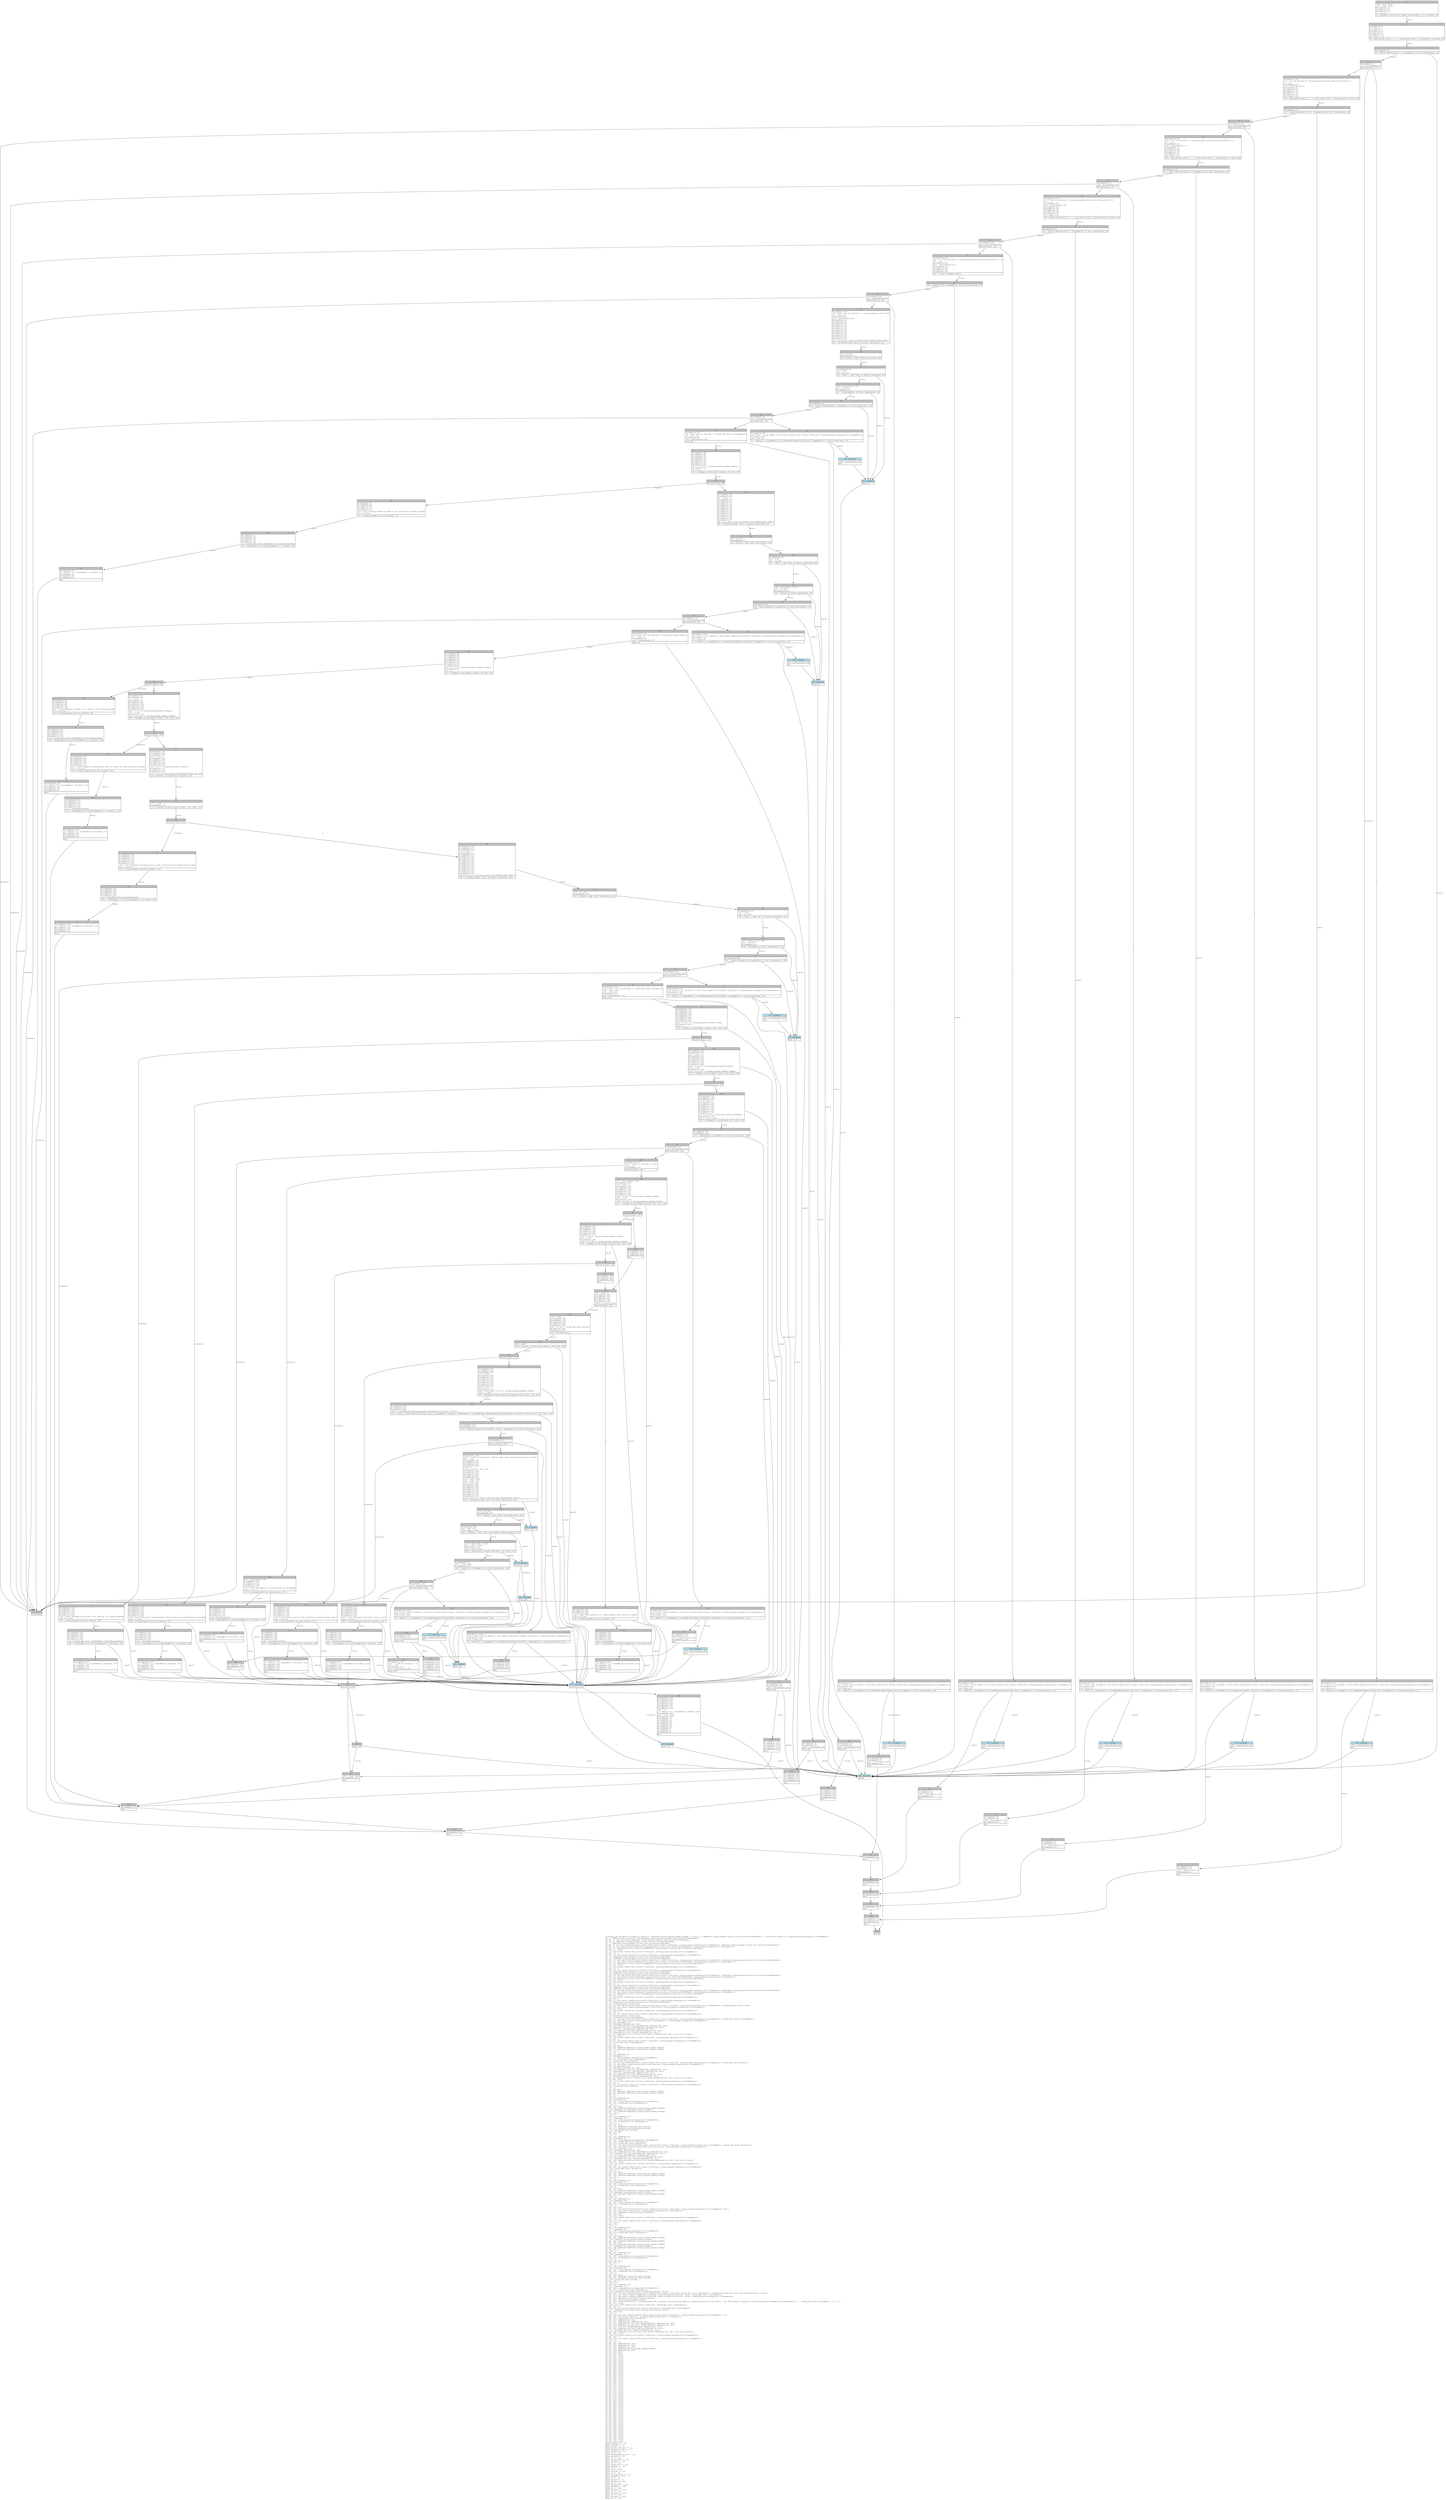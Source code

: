 digraph Mir_0_133 {
    graph [fontname="Courier, monospace"];
    node [fontname="Courier, monospace"];
    edge [fontname="Courier, monospace"];
    label=<fn process_set_obligation_closeability_status(_1: &amp;ReErased solana_program::pubkey::Pubkey, _2: bool, _3: &amp;ReErased [solana_program::account_info::AccountInfo&lt;ReErased&gt;]) -&gt; std::result::Result&lt;(), solana_program::program_error::ProgramError&gt;<br align="left"/>let _4: &amp;ReErased mut std::slice::Iter&lt;ReErased, solana_program::account_info::AccountInfo&lt;ReErased&gt;&gt;;<br align="left"/>let mut _5: std::slice::Iter&lt;ReErased, solana_program::account_info::AccountInfo&lt;ReErased&gt;&gt;;<br align="left"/>let mut _6: &amp;ReErased [solana_program::account_info::AccountInfo&lt;ReErased&gt;];<br align="left"/>let _7: &amp;ReErased solana_program::account_info::AccountInfo&lt;ReErased&gt;;<br align="left"/>let mut _8: std::ops::ControlFlow&lt;std::result::Result&lt;std::convert::Infallible, solana_program::program_error::ProgramError&gt;, &amp;ReErased solana_program::account_info::AccountInfo&lt;ReErased&gt;&gt;;<br align="left"/>let mut _9: std::result::Result&lt;&amp;ReErased solana_program::account_info::AccountInfo&lt;ReErased&gt;, solana_program::program_error::ProgramError&gt;;<br align="left"/>let mut _10: &amp;ReErased mut std::slice::Iter&lt;ReErased, solana_program::account_info::AccountInfo&lt;ReErased&gt;&gt;;<br align="left"/>let mut _11: isize;<br align="left"/>let _12: std::result::Result&lt;std::convert::Infallible, solana_program::program_error::ProgramError&gt;;<br align="left"/>let mut _13: !;<br align="left"/>let mut _14: std::result::Result&lt;std::convert::Infallible, solana_program::program_error::ProgramError&gt;;<br align="left"/>let _15: &amp;ReErased solana_program::account_info::AccountInfo&lt;ReErased&gt;;<br align="left"/>let _16: &amp;ReErased solana_program::account_info::AccountInfo&lt;ReErased&gt;;<br align="left"/>let mut _17: std::ops::ControlFlow&lt;std::result::Result&lt;std::convert::Infallible, solana_program::program_error::ProgramError&gt;, &amp;ReErased solana_program::account_info::AccountInfo&lt;ReErased&gt;&gt;;<br align="left"/>let mut _18: std::result::Result&lt;&amp;ReErased solana_program::account_info::AccountInfo&lt;ReErased&gt;, solana_program::program_error::ProgramError&gt;;<br align="left"/>let mut _19: &amp;ReErased mut std::slice::Iter&lt;ReErased, solana_program::account_info::AccountInfo&lt;ReErased&gt;&gt;;<br align="left"/>let mut _20: isize;<br align="left"/>let _21: std::result::Result&lt;std::convert::Infallible, solana_program::program_error::ProgramError&gt;;<br align="left"/>let mut _22: !;<br align="left"/>let mut _23: std::result::Result&lt;std::convert::Infallible, solana_program::program_error::ProgramError&gt;;<br align="left"/>let _24: &amp;ReErased solana_program::account_info::AccountInfo&lt;ReErased&gt;;<br align="left"/>let _25: &amp;ReErased solana_program::account_info::AccountInfo&lt;ReErased&gt;;<br align="left"/>let mut _26: std::ops::ControlFlow&lt;std::result::Result&lt;std::convert::Infallible, solana_program::program_error::ProgramError&gt;, &amp;ReErased solana_program::account_info::AccountInfo&lt;ReErased&gt;&gt;;<br align="left"/>let mut _27: std::result::Result&lt;&amp;ReErased solana_program::account_info::AccountInfo&lt;ReErased&gt;, solana_program::program_error::ProgramError&gt;;<br align="left"/>let mut _28: &amp;ReErased mut std::slice::Iter&lt;ReErased, solana_program::account_info::AccountInfo&lt;ReErased&gt;&gt;;<br align="left"/>let mut _29: isize;<br align="left"/>let _30: std::result::Result&lt;std::convert::Infallible, solana_program::program_error::ProgramError&gt;;<br align="left"/>let mut _31: !;<br align="left"/>let mut _32: std::result::Result&lt;std::convert::Infallible, solana_program::program_error::ProgramError&gt;;<br align="left"/>let _33: &amp;ReErased solana_program::account_info::AccountInfo&lt;ReErased&gt;;<br align="left"/>let _34: &amp;ReErased solana_program::account_info::AccountInfo&lt;ReErased&gt;;<br align="left"/>let mut _35: std::ops::ControlFlow&lt;std::result::Result&lt;std::convert::Infallible, solana_program::program_error::ProgramError&gt;, &amp;ReErased solana_program::account_info::AccountInfo&lt;ReErased&gt;&gt;;<br align="left"/>let mut _36: std::result::Result&lt;&amp;ReErased solana_program::account_info::AccountInfo&lt;ReErased&gt;, solana_program::program_error::ProgramError&gt;;<br align="left"/>let mut _37: &amp;ReErased mut std::slice::Iter&lt;ReErased, solana_program::account_info::AccountInfo&lt;ReErased&gt;&gt;;<br align="left"/>let mut _38: isize;<br align="left"/>let _39: std::result::Result&lt;std::convert::Infallible, solana_program::program_error::ProgramError&gt;;<br align="left"/>let mut _40: !;<br align="left"/>let mut _41: std::result::Result&lt;std::convert::Infallible, solana_program::program_error::ProgramError&gt;;<br align="left"/>let _42: &amp;ReErased solana_program::account_info::AccountInfo&lt;ReErased&gt;;<br align="left"/>let _43: solana_program::clock::Clock;<br align="left"/>let mut _44: std::ops::ControlFlow&lt;std::result::Result&lt;std::convert::Infallible, solana_program::program_error::ProgramError&gt;, solana_program::clock::Clock&gt;;<br align="left"/>let mut _45: std::result::Result&lt;solana_program::clock::Clock, solana_program::program_error::ProgramError&gt;;<br align="left"/>let mut _46: isize;<br align="left"/>let _47: std::result::Result&lt;std::convert::Infallible, solana_program::program_error::ProgramError&gt;;<br align="left"/>let mut _48: !;<br align="left"/>let mut _49: std::result::Result&lt;std::convert::Infallible, solana_program::program_error::ProgramError&gt;;<br align="left"/>let _50: solana_program::clock::Clock;<br align="left"/>let _51: solend_sdk::state::LendingMarket;<br align="left"/>let mut _52: std::ops::ControlFlow&lt;std::result::Result&lt;std::convert::Infallible, solana_program::program_error::ProgramError&gt;, solend_sdk::state::LendingMarket&gt;;<br align="left"/>let mut _53: std::result::Result&lt;solend_sdk::state::LendingMarket, solana_program::program_error::ProgramError&gt;;<br align="left"/>let mut _54: &amp;ReErased [u8];<br align="left"/>let _55: &amp;ReErased &amp;ReErased mut [u8];<br align="left"/>let mut _56: &amp;ReErased std::cell::Ref&lt;ReErased, &amp;ReErased mut [u8]&gt;;<br align="left"/>let _57: &amp;ReErased std::cell::Ref&lt;ReErased, &amp;ReErased mut [u8]&gt;;<br align="left"/>let _58: std::cell::Ref&lt;ReErased, &amp;ReErased mut [u8]&gt;;<br align="left"/>let mut _59: &amp;ReErased std::cell::RefCell&lt;&amp;ReErased mut [u8]&gt;;<br align="left"/>let _60: &amp;ReErased std::cell::RefCell&lt;&amp;ReErased mut [u8]&gt;;<br align="left"/>let mut _61: &amp;ReErased std::rc::Rc&lt;std::cell::RefCell&lt;&amp;ReErased mut [u8]&gt;, std::alloc::Global&gt;;<br align="left"/>let mut _62: isize;<br align="left"/>let _63: std::result::Result&lt;std::convert::Infallible, solana_program::program_error::ProgramError&gt;;<br align="left"/>let mut _64: !;<br align="left"/>let mut _65: std::result::Result&lt;std::convert::Infallible, solana_program::program_error::ProgramError&gt;;<br align="left"/>let _66: solend_sdk::state::LendingMarket;<br align="left"/>let _67: ();<br align="left"/>let mut _68: bool;<br align="left"/>let mut _69: &amp;ReErased &amp;ReErased solana_program::pubkey::Pubkey;<br align="left"/>let mut _70: &amp;ReErased &amp;ReErased solana_program::pubkey::Pubkey;<br align="left"/>let mut _71: !;<br align="left"/>let _72: ();<br align="left"/>let mut _73: &amp;ReErased str;<br align="left"/>let _74: &amp;ReErased str;<br align="left"/>let mut _75: solana_program::program_error::ProgramError;<br align="left"/>let mut _76: solend_sdk::error::LendingError;<br align="left"/>let _77: solend_sdk::state::Reserve;<br align="left"/>let mut _78: std::ops::ControlFlow&lt;std::result::Result&lt;std::convert::Infallible, solana_program::program_error::ProgramError&gt;, solend_sdk::state::Reserve&gt;;<br align="left"/>let mut _79: std::result::Result&lt;solend_sdk::state::Reserve, solana_program::program_error::ProgramError&gt;;<br align="left"/>let mut _80: &amp;ReErased [u8];<br align="left"/>let _81: &amp;ReErased &amp;ReErased mut [u8];<br align="left"/>let mut _82: &amp;ReErased std::cell::Ref&lt;ReErased, &amp;ReErased mut [u8]&gt;;<br align="left"/>let _83: &amp;ReErased std::cell::Ref&lt;ReErased, &amp;ReErased mut [u8]&gt;;<br align="left"/>let _84: std::cell::Ref&lt;ReErased, &amp;ReErased mut [u8]&gt;;<br align="left"/>let mut _85: &amp;ReErased std::cell::RefCell&lt;&amp;ReErased mut [u8]&gt;;<br align="left"/>let _86: &amp;ReErased std::cell::RefCell&lt;&amp;ReErased mut [u8]&gt;;<br align="left"/>let mut _87: &amp;ReErased std::rc::Rc&lt;std::cell::RefCell&lt;&amp;ReErased mut [u8]&gt;, std::alloc::Global&gt;;<br align="left"/>let mut _88: isize;<br align="left"/>let _89: std::result::Result&lt;std::convert::Infallible, solana_program::program_error::ProgramError&gt;;<br align="left"/>let mut _90: !;<br align="left"/>let mut _91: std::result::Result&lt;std::convert::Infallible, solana_program::program_error::ProgramError&gt;;<br align="left"/>let _92: solend_sdk::state::Reserve;<br align="left"/>let _93: ();<br align="left"/>let mut _94: bool;<br align="left"/>let mut _95: &amp;ReErased &amp;ReErased solana_program::pubkey::Pubkey;<br align="left"/>let mut _96: &amp;ReErased &amp;ReErased solana_program::pubkey::Pubkey;<br align="left"/>let mut _97: !;<br align="left"/>let _98: ();<br align="left"/>let mut _99: &amp;ReErased str;<br align="left"/>let _100: &amp;ReErased str;<br align="left"/>let mut _101: solana_program::program_error::ProgramError;<br align="left"/>let mut _102: solend_sdk::error::LendingError;<br align="left"/>let _103: ();<br align="left"/>let mut _104: bool;<br align="left"/>let mut _105: &amp;ReErased &amp;ReErased solana_program::pubkey::Pubkey;<br align="left"/>let _106: &amp;ReErased solana_program::pubkey::Pubkey;<br align="left"/>let mut _107: &amp;ReErased &amp;ReErased solana_program::pubkey::Pubkey;<br align="left"/>let mut _108: !;<br align="left"/>let _109: ();<br align="left"/>let mut _110: &amp;ReErased str;<br align="left"/>let _111: &amp;ReErased str;<br align="left"/>let mut _112: solana_program::program_error::ProgramError;<br align="left"/>let mut _113: solend_sdk::error::LendingError;<br align="left"/>let _114: ();<br align="left"/>let mut _115: bool;<br align="left"/>let mut _116: &amp;ReErased solend_sdk::math::Decimal;<br align="left"/>let mut _117: &amp;ReErased solend_sdk::math::Decimal;<br align="left"/>let _118: solend_sdk::math::Decimal;<br align="left"/>let mut _119: u64;<br align="left"/>let mut _120: !;<br align="left"/>let _121: ();<br align="left"/>let mut _122: &amp;ReErased str;<br align="left"/>let _123: &amp;ReErased str;<br align="left"/>let mut _124: solana_program::program_error::ProgramError;<br align="left"/>let mut _125: solend_sdk::error::LendingError;<br align="left"/>let mut _126: solend_sdk::state::Obligation;<br align="left"/>let mut _127: std::ops::ControlFlow&lt;std::result::Result&lt;std::convert::Infallible, solana_program::program_error::ProgramError&gt;, solend_sdk::state::Obligation&gt;;<br align="left"/>let mut _128: std::result::Result&lt;solend_sdk::state::Obligation, solana_program::program_error::ProgramError&gt;;<br align="left"/>let mut _129: &amp;ReErased [u8];<br align="left"/>let _130: &amp;ReErased &amp;ReErased mut [u8];<br align="left"/>let mut _131: &amp;ReErased std::cell::Ref&lt;ReErased, &amp;ReErased mut [u8]&gt;;<br align="left"/>let _132: &amp;ReErased std::cell::Ref&lt;ReErased, &amp;ReErased mut [u8]&gt;;<br align="left"/>let _133: std::cell::Ref&lt;ReErased, &amp;ReErased mut [u8]&gt;;<br align="left"/>let mut _134: &amp;ReErased std::cell::RefCell&lt;&amp;ReErased mut [u8]&gt;;<br align="left"/>let _135: &amp;ReErased std::cell::RefCell&lt;&amp;ReErased mut [u8]&gt;;<br align="left"/>let mut _136: &amp;ReErased std::rc::Rc&lt;std::cell::RefCell&lt;&amp;ReErased mut [u8]&gt;, std::alloc::Global&gt;;<br align="left"/>let mut _137: isize;<br align="left"/>let _138: std::result::Result&lt;std::convert::Infallible, solana_program::program_error::ProgramError&gt;;<br align="left"/>let mut _139: !;<br align="left"/>let mut _140: std::result::Result&lt;std::convert::Infallible, solana_program::program_error::ProgramError&gt;;<br align="left"/>let _141: solend_sdk::state::Obligation;<br align="left"/>let _142: ();<br align="left"/>let mut _143: bool;<br align="left"/>let mut _144: &amp;ReErased &amp;ReErased solana_program::pubkey::Pubkey;<br align="left"/>let mut _145: &amp;ReErased &amp;ReErased solana_program::pubkey::Pubkey;<br align="left"/>let mut _146: !;<br align="left"/>let _147: ();<br align="left"/>let mut _148: &amp;ReErased str;<br align="left"/>let _149: &amp;ReErased str;<br align="left"/>let mut _150: solana_program::program_error::ProgramError;<br align="left"/>let mut _151: solend_sdk::error::LendingError;<br align="left"/>let _152: ();<br align="left"/>let mut _153: bool;<br align="left"/>let mut _154: &amp;ReErased &amp;ReErased solana_program::pubkey::Pubkey;<br align="left"/>let _155: &amp;ReErased solana_program::pubkey::Pubkey;<br align="left"/>let mut _156: &amp;ReErased &amp;ReErased solana_program::pubkey::Pubkey;<br align="left"/>let mut _157: !;<br align="left"/>let _158: ();<br align="left"/>let mut _159: &amp;ReErased str;<br align="left"/>let _160: &amp;ReErased str;<br align="left"/>let mut _161: solana_program::program_error::ProgramError;<br align="left"/>let mut _162: solend_sdk::error::LendingError;<br align="left"/>let _163: ();<br align="left"/>let mut _164: bool;<br align="left"/>let mut _165: std::ops::ControlFlow&lt;std::result::Result&lt;std::convert::Infallible, solana_program::program_error::ProgramError&gt;, bool&gt;;<br align="left"/>let mut _166: std::result::Result&lt;bool, solana_program::program_error::ProgramError&gt;;<br align="left"/>let mut _167: &amp;ReErased solend_sdk::state::LastUpdate;<br align="left"/>let mut _168: u64;<br align="left"/>let mut _169: isize;<br align="left"/>let _170: std::result::Result&lt;std::convert::Infallible, solana_program::program_error::ProgramError&gt;;<br align="left"/>let mut _171: !;<br align="left"/>let mut _172: std::result::Result&lt;std::convert::Infallible, solana_program::program_error::ProgramError&gt;;<br align="left"/>let _173: bool;<br align="left"/>let mut _174: !;<br align="left"/>let _175: ();<br align="left"/>let mut _176: &amp;ReErased str;<br align="left"/>let _177: &amp;ReErased str;<br align="left"/>let mut _178: solana_program::program_error::ProgramError;<br align="left"/>let mut _179: solend_sdk::error::LendingError;<br align="left"/>let _180: ();<br align="left"/>let mut _181: bool;<br align="left"/>let mut _182: &amp;ReErased &amp;ReErased solana_program::pubkey::Pubkey;<br align="left"/>let _183: &amp;ReErased solana_program::pubkey::Pubkey;<br align="left"/>let mut _184: &amp;ReErased &amp;ReErased solana_program::pubkey::Pubkey;<br align="left"/>let mut _185: bool;<br align="left"/>let mut _186: &amp;ReErased &amp;ReErased solana_program::pubkey::Pubkey;<br align="left"/>let _187: &amp;ReErased solana_program::pubkey::Pubkey;<br align="left"/>let mut _188: &amp;ReErased &amp;ReErased solana_program::pubkey::Pubkey;<br align="left"/>let mut _189: !;<br align="left"/>let _190: ();<br align="left"/>let mut _191: &amp;ReErased str;<br align="left"/>let _192: &amp;ReErased str;<br align="left"/>let mut _193: solana_program::program_error::ProgramError;<br align="left"/>let mut _194: solend_sdk::error::LendingError;<br align="left"/>let _195: ();<br align="left"/>let mut _196: bool;<br align="left"/>let mut _197: !;<br align="left"/>let _198: ();<br align="left"/>let mut _199: &amp;ReErased str;<br align="left"/>let _200: &amp;ReErased str;<br align="left"/>let mut _201: solana_program::program_error::ProgramError;<br align="left"/>let mut _202: solend_sdk::error::LendingError;<br align="left"/>let _203: ();<br align="left"/>let mut _204: bool;<br align="left"/>let mut _205: &amp;ReErased solend_sdk::math::Decimal;<br align="left"/>let mut _206: &amp;ReErased solend_sdk::math::Decimal;<br align="left"/>let _207: solend_sdk::math::Decimal;<br align="left"/>let mut _208: !;<br align="left"/>let _209: ();<br align="left"/>let mut _210: &amp;ReErased str;<br align="left"/>let _211: &amp;ReErased str;<br align="left"/>let mut _212: solana_program::program_error::ProgramError;<br align="left"/>let mut _213: solend_sdk::error::LendingError;<br align="left"/>let _214: (&amp;ReErased solend_sdk::state::ObligationCollateral, usize);<br align="left"/>let mut _215: std::ops::ControlFlow&lt;std::result::Result&lt;std::convert::Infallible, solend_sdk::error::LendingError&gt;, (&amp;ReErased solend_sdk::state::ObligationCollateral, usize)&gt;;<br align="left"/>let mut _216: std::result::Result&lt;(&amp;ReErased solend_sdk::state::ObligationCollateral, usize), solend_sdk::error::LendingError&gt;;<br align="left"/>let mut _217: std::result::Result&lt;(&amp;ReErased solend_sdk::state::ObligationCollateral, usize), solana_program::program_error::ProgramError&gt;;<br align="left"/>let mut _218: &amp;ReErased solend_sdk::state::Obligation;<br align="left"/>let mut _219: solana_program::pubkey::Pubkey;<br align="left"/>let mut _220: Closure(DefId(0:134 ~ solend_program[040b]::processor::process_set_obligation_closeability_status::{closure#0}), [i32, Binder(extern &quot;RustCall&quot; fn((solana_program::program_error::ProgramError,)) -&gt; solend_sdk::error::LendingError, []), ()]);<br align="left"/>let mut _221: isize;<br align="left"/>let _222: std::result::Result&lt;std::convert::Infallible, solend_sdk::error::LendingError&gt;;<br align="left"/>let mut _223: !;<br align="left"/>let mut _224: std::result::Result&lt;std::convert::Infallible, solend_sdk::error::LendingError&gt;;<br align="left"/>let _225: (&amp;ReErased solend_sdk::state::ObligationCollateral, usize);<br align="left"/>let mut _226: bool;<br align="left"/>let _227: ();<br align="left"/>let mut _228: std::ops::ControlFlow&lt;std::result::Result&lt;std::convert::Infallible, solana_program::program_error::ProgramError&gt;, ()&gt;;<br align="left"/>let mut _229: std::result::Result&lt;(), solana_program::program_error::ProgramError&gt;;<br align="left"/>let mut _230: solend_sdk::state::Obligation;<br align="left"/>let mut _231: &amp;ReErased mut [u8];<br align="left"/>let mut _232: &amp;ReErased mut &amp;ReErased mut [u8];<br align="left"/>let mut _233: &amp;ReErased mut std::cell::RefMut&lt;ReErased, &amp;ReErased mut [u8]&gt;;<br align="left"/>let mut _234: &amp;ReErased mut std::cell::RefMut&lt;ReErased, &amp;ReErased mut [u8]&gt;;<br align="left"/>let mut _235: std::cell::RefMut&lt;ReErased, &amp;ReErased mut [u8]&gt;;<br align="left"/>let mut _236: &amp;ReErased std::cell::RefCell&lt;&amp;ReErased mut [u8]&gt;;<br align="left"/>let _237: &amp;ReErased std::cell::RefCell&lt;&amp;ReErased mut [u8]&gt;;<br align="left"/>let mut _238: &amp;ReErased std::rc::Rc&lt;std::cell::RefCell&lt;&amp;ReErased mut [u8]&gt;, std::alloc::Global&gt;;<br align="left"/>let mut _239: isize;<br align="left"/>let _240: std::result::Result&lt;std::convert::Infallible, solana_program::program_error::ProgramError&gt;;<br align="left"/>let mut _241: !;<br align="left"/>let mut _242: std::result::Result&lt;std::convert::Infallible, solana_program::program_error::ProgramError&gt;;<br align="left"/>let _243: ();<br align="left"/>let mut _244: ();<br align="left"/>let mut _245: &amp;ReErased mut [u8];<br align="left"/>let mut _246: &amp;ReErased mut [u8];<br align="left"/>let mut _247: &amp;ReErased mut [u8];<br align="left"/>let mut _248: &amp;ReErased solana_program::pubkey::Pubkey;<br align="left"/>let mut _249: &amp;ReErased mut [u8];<br align="left"/>let mut _250: bool;<br align="left"/>let mut _251: bool;<br align="left"/>let mut _252: isize;<br align="left"/>let mut _253: isize;<br align="left"/>let mut _254: isize;<br align="left"/>let mut _255: isize;<br align="left"/>let mut _256: isize;<br align="left"/>let mut _257: isize;<br align="left"/>let mut _258: isize;<br align="left"/>let mut _259: isize;<br align="left"/>let mut _260: isize;<br align="left"/>let mut _261: isize;<br align="left"/>let mut _262: isize;<br align="left"/>let mut _263: isize;<br align="left"/>let mut _264: isize;<br align="left"/>let mut _265: isize;<br align="left"/>let mut _266: isize;<br align="left"/>let mut _267: isize;<br align="left"/>let mut _268: isize;<br align="left"/>let mut _269: isize;<br align="left"/>let mut _270: isize;<br align="left"/>let mut _271: isize;<br align="left"/>let mut _272: isize;<br align="left"/>let mut _273: isize;<br align="left"/>let mut _274: isize;<br align="left"/>let mut _275: isize;<br align="left"/>let mut _276: isize;<br align="left"/>let mut _277: isize;<br align="left"/>let mut _278: isize;<br align="left"/>let mut _279: isize;<br align="left"/>let mut _280: isize;<br align="left"/>let mut _281: isize;<br align="left"/>let mut _282: isize;<br align="left"/>let mut _283: isize;<br align="left"/>let mut _284: isize;<br align="left"/>let mut _285: isize;<br align="left"/>let mut _286: isize;<br align="left"/>let mut _287: isize;<br align="left"/>let mut _288: isize;<br align="left"/>let mut _289: isize;<br align="left"/>let mut _290: isize;<br align="left"/>let mut _291: isize;<br align="left"/>let mut _292: isize;<br align="left"/>let mut _293: isize;<br align="left"/>let mut _294: isize;<br align="left"/>let mut _295: isize;<br align="left"/>let mut _296: isize;<br align="left"/>let mut _297: isize;<br align="left"/>let mut _298: isize;<br align="left"/>let mut _299: isize;<br align="left"/>let mut _300: isize;<br align="left"/>let mut _301: isize;<br align="left"/>let mut _302: isize;<br align="left"/>let mut _303: isize;<br align="left"/>debug program_id =&gt; _1;<br align="left"/>debug closeable =&gt; _2;<br align="left"/>debug accounts =&gt; _3;<br align="left"/>debug account_info_iter =&gt; _4;<br align="left"/>debug obligation_info =&gt; _7;<br align="left"/>debug residual =&gt; _12;<br align="left"/>debug val =&gt; _15;<br align="left"/>debug lending_market_info =&gt; _16;<br align="left"/>debug residual =&gt; _21;<br align="left"/>debug val =&gt; _24;<br align="left"/>debug reserve_info =&gt; _25;<br align="left"/>debug residual =&gt; _30;<br align="left"/>debug val =&gt; _33;<br align="left"/>debug signer_info =&gt; _34;<br align="left"/>debug residual =&gt; _39;<br align="left"/>debug val =&gt; _42;<br align="left"/>debug clock =&gt; _43;<br align="left"/>debug residual =&gt; _47;<br align="left"/>debug val =&gt; _50;<br align="left"/>debug lending_market =&gt; _51;<br align="left"/>debug residual =&gt; _63;<br align="left"/>debug val =&gt; _66;<br align="left"/>debug reserve =&gt; _77;<br align="left"/>debug residual =&gt; _89;<br align="left"/>debug val =&gt; _92;<br align="left"/>debug obligation =&gt; _126;<br align="left"/>debug residual =&gt; _138;<br align="left"/>debug val =&gt; _141;<br align="left"/>debug residual =&gt; _170;<br align="left"/>debug val =&gt; _173;<br align="left"/>debug residual =&gt; _222;<br align="left"/>debug val =&gt; _225;<br align="left"/>debug residual =&gt; _240;<br align="left"/>debug val =&gt; _243;<br align="left"/>>;
    bb0__0_133 [shape="none", label=<<table border="0" cellborder="1" cellspacing="0"><tr><td bgcolor="gray" align="center" colspan="1">0</td></tr><tr><td align="left" balign="left">_250 = const false<br/>_251 = const false<br/>StorageLive(_4)<br/>StorageLive(_5)<br/>StorageLive(_6)<br/>_6 = &amp;(*_3)<br/></td></tr><tr><td align="left">_5 = bytemuck::core::slice::&lt;impl [AccountInfo&lt;'_&gt;]&gt;::iter(move _6)</td></tr></table>>];
    bb1__0_133 [shape="none", label=<<table border="0" cellborder="1" cellspacing="0"><tr><td bgcolor="gray" align="center" colspan="1">1</td></tr><tr><td align="left" balign="left">StorageDead(_6)<br/>_4 = &amp;mut _5<br/>StorageLive(_7)<br/>StorageLive(_8)<br/>StorageLive(_9)<br/>StorageLive(_10)<br/>_10 = &amp;mut (*_4)<br/></td></tr><tr><td align="left">_9 = next_account_info::&lt;'_, '_, std::slice::Iter&lt;'_, AccountInfo&lt;'_&gt;&gt;&gt;(move _10)</td></tr></table>>];
    bb2__0_133 [shape="none", label=<<table border="0" cellborder="1" cellspacing="0"><tr><td bgcolor="gray" align="center" colspan="1">2</td></tr><tr><td align="left" balign="left">StorageDead(_10)<br/></td></tr><tr><td align="left">_8 = &lt;Result&lt;&amp;AccountInfo&lt;'_&gt;, ProgramError&gt; as Try&gt;::branch(move _9)</td></tr></table>>];
    bb3__0_133 [shape="none", label=<<table border="0" cellborder="1" cellspacing="0"><tr><td bgcolor="gray" align="center" colspan="1">3</td></tr><tr><td align="left" balign="left">StorageDead(_9)<br/>_11 = discriminant(_8)<br/></td></tr><tr><td align="left">switchInt(move _11)</td></tr></table>>];
    bb4__0_133 [shape="none", label=<<table border="0" cellborder="1" cellspacing="0"><tr><td bgcolor="gray" align="center" colspan="1">4</td></tr><tr><td align="left" balign="left">StorageLive(_15)<br/>_15 = ((_8 as Continue).0: &amp;solana_program::account_info::AccountInfo&lt;'_&gt;)<br/>_7 = _15<br/>StorageDead(_15)<br/>_252 = discriminant(_8)<br/>StorageDead(_8)<br/>StorageLive(_16)<br/>StorageLive(_17)<br/>StorageLive(_18)<br/>StorageLive(_19)<br/>_19 = &amp;mut (*_4)<br/></td></tr><tr><td align="left">_18 = next_account_info::&lt;'_, '_, std::slice::Iter&lt;'_, AccountInfo&lt;'_&gt;&gt;&gt;(move _19)</td></tr></table>>];
    bb5__0_133 [shape="none", label=<<table border="0" cellborder="1" cellspacing="0"><tr><td bgcolor="gray" align="center" colspan="1">5</td></tr><tr><td align="left">unreachable</td></tr></table>>];
    bb6__0_133 [shape="none", label=<<table border="0" cellborder="1" cellspacing="0"><tr><td bgcolor="gray" align="center" colspan="1">6</td></tr><tr><td align="left" balign="left">StorageLive(_12)<br/>_12 = move ((_8 as Break).0: std::result::Result&lt;std::convert::Infallible, solana_program::program_error::ProgramError&gt;)<br/>StorageLive(_14)<br/>_14 = move _12<br/></td></tr><tr><td align="left">_0 = &lt;Result&lt;(), ProgramError&gt; as FromResidual&lt;Result&lt;Infallible, ProgramError&gt;&gt;&gt;::from_residual(move _14)</td></tr></table>>];
    bb7__0_133 [shape="none", label=<<table border="0" cellborder="1" cellspacing="0"><tr><td bgcolor="gray" align="center" colspan="1">7</td></tr><tr><td align="left" balign="left">StorageDead(_14)<br/>StorageDead(_12)<br/>_292 = discriminant(_8)<br/>StorageDead(_8)<br/></td></tr><tr><td align="left">goto</td></tr></table>>];
    bb8__0_133 [shape="none", label=<<table border="0" cellborder="1" cellspacing="0"><tr><td bgcolor="gray" align="center" colspan="1">8</td></tr><tr><td align="left" balign="left">StorageDead(_19)<br/></td></tr><tr><td align="left">_17 = &lt;Result&lt;&amp;AccountInfo&lt;'_&gt;, ProgramError&gt; as Try&gt;::branch(move _18)</td></tr></table>>];
    bb9__0_133 [shape="none", label=<<table border="0" cellborder="1" cellspacing="0"><tr><td bgcolor="gray" align="center" colspan="1">9</td></tr><tr><td align="left" balign="left">StorageDead(_18)<br/>_20 = discriminant(_17)<br/></td></tr><tr><td align="left">switchInt(move _20)</td></tr></table>>];
    bb10__0_133 [shape="none", label=<<table border="0" cellborder="1" cellspacing="0"><tr><td bgcolor="gray" align="center" colspan="1">10</td></tr><tr><td align="left" balign="left">StorageLive(_24)<br/>_24 = ((_17 as Continue).0: &amp;solana_program::account_info::AccountInfo&lt;'_&gt;)<br/>_16 = _24<br/>StorageDead(_24)<br/>_254 = discriminant(_17)<br/>StorageDead(_17)<br/>StorageLive(_25)<br/>StorageLive(_26)<br/>StorageLive(_27)<br/>StorageLive(_28)<br/>_28 = &amp;mut (*_4)<br/></td></tr><tr><td align="left">_27 = next_account_info::&lt;'_, '_, std::slice::Iter&lt;'_, AccountInfo&lt;'_&gt;&gt;&gt;(move _28)</td></tr></table>>];
    bb11__0_133 [shape="none", label=<<table border="0" cellborder="1" cellspacing="0"><tr><td bgcolor="gray" align="center" colspan="1">11</td></tr><tr><td align="left" balign="left">StorageLive(_21)<br/>_21 = move ((_17 as Break).0: std::result::Result&lt;std::convert::Infallible, solana_program::program_error::ProgramError&gt;)<br/>StorageLive(_23)<br/>_23 = move _21<br/></td></tr><tr><td align="left">_0 = &lt;Result&lt;(), ProgramError&gt; as FromResidual&lt;Result&lt;Infallible, ProgramError&gt;&gt;&gt;::from_residual(move _23)</td></tr></table>>];
    bb12__0_133 [shape="none", label=<<table border="0" cellborder="1" cellspacing="0"><tr><td bgcolor="gray" align="center" colspan="1">12</td></tr><tr><td align="left" balign="left">StorageDead(_23)<br/>StorageDead(_21)<br/>_290 = discriminant(_17)<br/>StorageDead(_17)<br/></td></tr><tr><td align="left">goto</td></tr></table>>];
    bb13__0_133 [shape="none", label=<<table border="0" cellborder="1" cellspacing="0"><tr><td bgcolor="gray" align="center" colspan="1">13</td></tr><tr><td align="left" balign="left">StorageDead(_28)<br/></td></tr><tr><td align="left">_26 = &lt;Result&lt;&amp;AccountInfo&lt;'_&gt;, ProgramError&gt; as Try&gt;::branch(move _27)</td></tr></table>>];
    bb14__0_133 [shape="none", label=<<table border="0" cellborder="1" cellspacing="0"><tr><td bgcolor="gray" align="center" colspan="1">14</td></tr><tr><td align="left" balign="left">StorageDead(_27)<br/>_29 = discriminant(_26)<br/></td></tr><tr><td align="left">switchInt(move _29)</td></tr></table>>];
    bb15__0_133 [shape="none", label=<<table border="0" cellborder="1" cellspacing="0"><tr><td bgcolor="gray" align="center" colspan="1">15</td></tr><tr><td align="left" balign="left">StorageLive(_33)<br/>_33 = ((_26 as Continue).0: &amp;solana_program::account_info::AccountInfo&lt;'_&gt;)<br/>_25 = _33<br/>StorageDead(_33)<br/>_256 = discriminant(_26)<br/>StorageDead(_26)<br/>StorageLive(_34)<br/>StorageLive(_35)<br/>StorageLive(_36)<br/>StorageLive(_37)<br/>_37 = &amp;mut (*_4)<br/></td></tr><tr><td align="left">_36 = next_account_info::&lt;'_, '_, std::slice::Iter&lt;'_, AccountInfo&lt;'_&gt;&gt;&gt;(move _37)</td></tr></table>>];
    bb16__0_133 [shape="none", label=<<table border="0" cellborder="1" cellspacing="0"><tr><td bgcolor="gray" align="center" colspan="1">16</td></tr><tr><td align="left" balign="left">StorageLive(_30)<br/>_30 = move ((_26 as Break).0: std::result::Result&lt;std::convert::Infallible, solana_program::program_error::ProgramError&gt;)<br/>StorageLive(_32)<br/>_32 = move _30<br/></td></tr><tr><td align="left">_0 = &lt;Result&lt;(), ProgramError&gt; as FromResidual&lt;Result&lt;Infallible, ProgramError&gt;&gt;&gt;::from_residual(move _32)</td></tr></table>>];
    bb17__0_133 [shape="none", label=<<table border="0" cellborder="1" cellspacing="0"><tr><td bgcolor="gray" align="center" colspan="1">17</td></tr><tr><td align="left" balign="left">StorageDead(_32)<br/>StorageDead(_30)<br/>_288 = discriminant(_26)<br/>StorageDead(_26)<br/></td></tr><tr><td align="left">goto</td></tr></table>>];
    bb18__0_133 [shape="none", label=<<table border="0" cellborder="1" cellspacing="0"><tr><td bgcolor="gray" align="center" colspan="1">18</td></tr><tr><td align="left" balign="left">StorageDead(_37)<br/></td></tr><tr><td align="left">_35 = &lt;Result&lt;&amp;AccountInfo&lt;'_&gt;, ProgramError&gt; as Try&gt;::branch(move _36)</td></tr></table>>];
    bb19__0_133 [shape="none", label=<<table border="0" cellborder="1" cellspacing="0"><tr><td bgcolor="gray" align="center" colspan="1">19</td></tr><tr><td align="left" balign="left">StorageDead(_36)<br/>_38 = discriminant(_35)<br/></td></tr><tr><td align="left">switchInt(move _38)</td></tr></table>>];
    bb20__0_133 [shape="none", label=<<table border="0" cellborder="1" cellspacing="0"><tr><td bgcolor="gray" align="center" colspan="1">20</td></tr><tr><td align="left" balign="left">StorageLive(_42)<br/>_42 = ((_35 as Continue).0: &amp;solana_program::account_info::AccountInfo&lt;'_&gt;)<br/>_34 = _42<br/>StorageDead(_42)<br/>_258 = discriminant(_35)<br/>StorageDead(_35)<br/>StorageLive(_43)<br/>StorageLive(_44)<br/>StorageLive(_45)<br/></td></tr><tr><td align="left">_45 = &lt;Clock as Sysvar&gt;::get()</td></tr></table>>];
    bb21__0_133 [shape="none", label=<<table border="0" cellborder="1" cellspacing="0"><tr><td bgcolor="gray" align="center" colspan="1">21</td></tr><tr><td align="left" balign="left">StorageLive(_39)<br/>_39 = move ((_35 as Break).0: std::result::Result&lt;std::convert::Infallible, solana_program::program_error::ProgramError&gt;)<br/>StorageLive(_41)<br/>_41 = move _39<br/></td></tr><tr><td align="left">_0 = &lt;Result&lt;(), ProgramError&gt; as FromResidual&lt;Result&lt;Infallible, ProgramError&gt;&gt;&gt;::from_residual(move _41)</td></tr></table>>];
    bb22__0_133 [shape="none", label=<<table border="0" cellborder="1" cellspacing="0"><tr><td bgcolor="gray" align="center" colspan="1">22</td></tr><tr><td align="left" balign="left">StorageDead(_41)<br/>StorageDead(_39)<br/>_286 = discriminant(_35)<br/>StorageDead(_35)<br/></td></tr><tr><td align="left">goto</td></tr></table>>];
    bb23__0_133 [shape="none", label=<<table border="0" cellborder="1" cellspacing="0"><tr><td bgcolor="gray" align="center" colspan="1">23</td></tr><tr><td align="left">_44 = &lt;Result&lt;Clock, ProgramError&gt; as Try&gt;::branch(move _45)</td></tr></table>>];
    bb24__0_133 [shape="none", label=<<table border="0" cellborder="1" cellspacing="0"><tr><td bgcolor="gray" align="center" colspan="1">24</td></tr><tr><td align="left" balign="left">StorageDead(_45)<br/>_46 = discriminant(_44)<br/></td></tr><tr><td align="left">switchInt(move _46)</td></tr></table>>];
    bb25__0_133 [shape="none", label=<<table border="0" cellborder="1" cellspacing="0"><tr><td bgcolor="gray" align="center" colspan="1">25</td></tr><tr><td align="left" balign="left">StorageLive(_50)<br/>_50 = move ((_44 as Continue).0: solana_program::clock::Clock)<br/>_43 = move _50<br/>StorageDead(_50)<br/>_260 = discriminant(_44)<br/>StorageDead(_44)<br/>StorageLive(_51)<br/>StorageLive(_52)<br/>StorageLive(_53)<br/>StorageLive(_54)<br/>StorageLive(_55)<br/>StorageLive(_56)<br/>StorageLive(_57)<br/>StorageLive(_58)<br/>StorageLive(_59)<br/>StorageLive(_60)<br/>StorageLive(_61)<br/>_61 = &amp;((*_16).2: std::rc::Rc&lt;std::cell::RefCell&lt;&amp;mut [u8]&gt;&gt;)<br/></td></tr><tr><td align="left">_60 = &lt;Rc&lt;RefCell&lt;&amp;mut [u8]&gt;&gt; as Deref&gt;::deref(move _61)</td></tr></table>>];
    bb26__0_133 [shape="none", label=<<table border="0" cellborder="1" cellspacing="0"><tr><td bgcolor="gray" align="center" colspan="1">26</td></tr><tr><td align="left" balign="left">StorageLive(_47)<br/>_47 = move ((_44 as Break).0: std::result::Result&lt;std::convert::Infallible, solana_program::program_error::ProgramError&gt;)<br/>StorageLive(_49)<br/>_49 = move _47<br/></td></tr><tr><td align="left">_0 = &lt;Result&lt;(), ProgramError&gt; as FromResidual&lt;Result&lt;Infallible, ProgramError&gt;&gt;&gt;::from_residual(move _49)</td></tr></table>>];
    bb27__0_133 [shape="none", label=<<table border="0" cellborder="1" cellspacing="0"><tr><td bgcolor="gray" align="center" colspan="1">27</td></tr><tr><td align="left" balign="left">StorageDead(_49)<br/>StorageDead(_47)<br/>_284 = discriminant(_44)<br/>StorageDead(_44)<br/></td></tr><tr><td align="left">goto</td></tr></table>>];
    bb28__0_133 [shape="none", label=<<table border="0" cellborder="1" cellspacing="0"><tr><td bgcolor="gray" align="center" colspan="1">28</td></tr><tr><td align="left" balign="left">_59 = &amp;(*_60)<br/>StorageDead(_61)<br/></td></tr><tr><td align="left">_58 = RefCell::&lt;&amp;mut [u8]&gt;::borrow(move _59)</td></tr></table>>];
    bb29__0_133 [shape="none", label=<<table border="0" cellborder="1" cellspacing="0"><tr><td bgcolor="gray" align="center" colspan="1">29</td></tr><tr><td align="left" balign="left">StorageDead(_59)<br/>_57 = &amp;_58<br/>_56 = &amp;(*_57)<br/></td></tr><tr><td align="left">_55 = &lt;Ref&lt;'_, &amp;mut [u8]&gt; as Deref&gt;::deref(move _56)</td></tr></table>>];
    bb30__0_133 [shape="none", label=<<table border="0" cellborder="1" cellspacing="0"><tr><td bgcolor="gray" align="center" colspan="1">30</td></tr><tr><td align="left" balign="left">_245 = deref_copy (*_55)<br/>_54 = &amp;(*_245)<br/>StorageDead(_56)<br/></td></tr><tr><td align="left">_53 = &lt;LendingMarket as Pack&gt;::unpack(move _54)</td></tr></table>>];
    bb31__0_133 [shape="none", label=<<table border="0" cellborder="1" cellspacing="0"><tr><td bgcolor="gray" align="center" colspan="1">31</td></tr><tr><td align="left" balign="left">StorageDead(_54)<br/></td></tr><tr><td align="left">_52 = &lt;Result&lt;LendingMarket, ProgramError&gt; as Try&gt;::branch(move _53)</td></tr></table>>];
    bb32__0_133 [shape="none", label=<<table border="0" cellborder="1" cellspacing="0"><tr><td bgcolor="gray" align="center" colspan="1">32</td></tr><tr><td align="left" balign="left">StorageDead(_53)<br/>_62 = discriminant(_52)<br/></td></tr><tr><td align="left">switchInt(move _62)</td></tr></table>>];
    bb33__0_133 [shape="none", label=<<table border="0" cellborder="1" cellspacing="0"><tr><td bgcolor="gray" align="center" colspan="1">33</td></tr><tr><td align="left" balign="left">StorageLive(_66)<br/>_66 = move ((_52 as Continue).0: solend_sdk::state::LendingMarket)<br/>_51 = move _66<br/>StorageDead(_66)<br/>_262 = discriminant(_52)<br/></td></tr><tr><td align="left">drop(_58)</td></tr></table>>];
    bb34__0_133 [shape="none", label=<<table border="0" cellborder="1" cellspacing="0"><tr><td bgcolor="gray" align="center" colspan="1">34</td></tr><tr><td align="left" balign="left">StorageLive(_63)<br/>_63 = move ((_52 as Break).0: std::result::Result&lt;std::convert::Infallible, solana_program::program_error::ProgramError&gt;)<br/>StorageLive(_65)<br/>_65 = move _63<br/></td></tr><tr><td align="left">_0 = &lt;Result&lt;(), ProgramError&gt; as FromResidual&lt;Result&lt;Infallible, ProgramError&gt;&gt;&gt;::from_residual(move _65)</td></tr></table>>];
    bb35__0_133 [shape="none", label=<<table border="0" cellborder="1" cellspacing="0"><tr><td bgcolor="gray" align="center" colspan="1">35</td></tr><tr><td align="left" balign="left">StorageDead(_65)<br/>StorageDead(_63)<br/>_282 = discriminant(_52)<br/></td></tr><tr><td align="left">drop(_58)</td></tr></table>>];
    bb36__0_133 [shape="none", label=<<table border="0" cellborder="1" cellspacing="0"><tr><td bgcolor="gray" align="center" colspan="1">36</td></tr><tr><td align="left" balign="left">StorageDead(_60)<br/>StorageDead(_58)<br/>StorageDead(_57)<br/>StorageDead(_55)<br/>StorageDead(_52)<br/>StorageLive(_67)<br/>StorageLive(_68)<br/>StorageLive(_69)<br/>_69 = &amp;((*_16).3: &amp;solana_program::pubkey::Pubkey)<br/>StorageLive(_70)<br/>_70 = &amp;_1<br/></td></tr><tr><td align="left">_68 = &lt;&amp;Pubkey as PartialEq&gt;::ne(move _69, move _70)</td></tr></table>>];
    bb37__0_133 [shape="none", label=<<table border="0" cellborder="1" cellspacing="0"><tr><td bgcolor="gray" align="center" colspan="1">37</td></tr><tr><td align="left">switchInt(move _68)</td></tr></table>>];
    bb38__0_133 [shape="none", label=<<table border="0" cellborder="1" cellspacing="0"><tr><td bgcolor="gray" align="center" colspan="1">38</td></tr><tr><td align="left" balign="left">StorageDead(_70)<br/>StorageDead(_69)<br/>StorageLive(_72)<br/>StorageLive(_73)<br/>StorageLive(_74)<br/>_74 = const &quot;Lending market provided is not owned by the lending program&quot;<br/>_73 = &amp;(*_74)<br/></td></tr><tr><td align="left">_72 = solana_program::log::sol_log(move _73)</td></tr></table>>];
    bb39__0_133 [shape="none", label=<<table border="0" cellborder="1" cellspacing="0"><tr><td bgcolor="gray" align="center" colspan="1">39</td></tr><tr><td align="left" balign="left">StorageDead(_73)<br/>StorageDead(_74)<br/>StorageDead(_72)<br/>StorageLive(_75)<br/>StorageLive(_76)<br/>_76 = solend_sdk::error::LendingError::InvalidAccountOwner<br/></td></tr><tr><td align="left">_75 = &lt;LendingError as Into&lt;ProgramError&gt;&gt;::into(move _76)</td></tr></table>>];
    bb40__0_133 [shape="none", label=<<table border="0" cellborder="1" cellspacing="0"><tr><td bgcolor="gray" align="center" colspan="1">40</td></tr><tr><td align="left" balign="left">StorageDead(_76)<br/>_0 = Result::&lt;(), ProgramError&gt;::Err(move _75)<br/>StorageDead(_75)<br/>StorageDead(_68)<br/>StorageDead(_67)<br/></td></tr><tr><td align="left">goto</td></tr></table>>];
    bb41__0_133 [shape="none", label=<<table border="0" cellborder="1" cellspacing="0"><tr><td bgcolor="gray" align="center" colspan="1">41</td></tr><tr><td align="left" balign="left">StorageDead(_70)<br/>StorageDead(_69)<br/>_67 = const ()<br/>StorageDead(_68)<br/>StorageDead(_67)<br/>StorageLive(_77)<br/>StorageLive(_78)<br/>StorageLive(_79)<br/>StorageLive(_80)<br/>StorageLive(_81)<br/>StorageLive(_82)<br/>StorageLive(_83)<br/>StorageLive(_84)<br/>StorageLive(_85)<br/>StorageLive(_86)<br/>StorageLive(_87)<br/>_87 = &amp;((*_25).2: std::rc::Rc&lt;std::cell::RefCell&lt;&amp;mut [u8]&gt;&gt;)<br/></td></tr><tr><td align="left">_86 = &lt;Rc&lt;RefCell&lt;&amp;mut [u8]&gt;&gt; as Deref&gt;::deref(move _87)</td></tr></table>>];
    bb42__0_133 [shape="none", label=<<table border="0" cellborder="1" cellspacing="0"><tr><td bgcolor="gray" align="center" colspan="1">42</td></tr><tr><td align="left" balign="left">_85 = &amp;(*_86)<br/>StorageDead(_87)<br/></td></tr><tr><td align="left">_84 = RefCell::&lt;&amp;mut [u8]&gt;::borrow(move _85)</td></tr></table>>];
    bb43__0_133 [shape="none", label=<<table border="0" cellborder="1" cellspacing="0"><tr><td bgcolor="gray" align="center" colspan="1">43</td></tr><tr><td align="left" balign="left">StorageDead(_85)<br/>_83 = &amp;_84<br/>_82 = &amp;(*_83)<br/></td></tr><tr><td align="left">_81 = &lt;Ref&lt;'_, &amp;mut [u8]&gt; as Deref&gt;::deref(move _82)</td></tr></table>>];
    bb44__0_133 [shape="none", label=<<table border="0" cellborder="1" cellspacing="0"><tr><td bgcolor="gray" align="center" colspan="1">44</td></tr><tr><td align="left" balign="left">_246 = deref_copy (*_81)<br/>_80 = &amp;(*_246)<br/>StorageDead(_82)<br/></td></tr><tr><td align="left">_79 = &lt;Reserve as Pack&gt;::unpack(move _80)</td></tr></table>>];
    bb45__0_133 [shape="none", label=<<table border="0" cellborder="1" cellspacing="0"><tr><td bgcolor="gray" align="center" colspan="1">45</td></tr><tr><td align="left" balign="left">StorageDead(_80)<br/></td></tr><tr><td align="left">_78 = &lt;Result&lt;Reserve, ProgramError&gt; as Try&gt;::branch(move _79)</td></tr></table>>];
    bb46__0_133 [shape="none", label=<<table border="0" cellborder="1" cellspacing="0"><tr><td bgcolor="gray" align="center" colspan="1">46</td></tr><tr><td align="left" balign="left">StorageDead(_79)<br/>_88 = discriminant(_78)<br/></td></tr><tr><td align="left">switchInt(move _88)</td></tr></table>>];
    bb47__0_133 [shape="none", label=<<table border="0" cellborder="1" cellspacing="0"><tr><td bgcolor="gray" align="center" colspan="1">47</td></tr><tr><td align="left" balign="left">StorageLive(_92)<br/>_92 = move ((_78 as Continue).0: solend_sdk::state::Reserve)<br/>_77 = move _92<br/>StorageDead(_92)<br/>_264 = discriminant(_78)<br/></td></tr><tr><td align="left">drop(_84)</td></tr></table>>];
    bb48__0_133 [shape="none", label=<<table border="0" cellborder="1" cellspacing="0"><tr><td bgcolor="gray" align="center" colspan="1">48</td></tr><tr><td align="left" balign="left">StorageLive(_89)<br/>_89 = move ((_78 as Break).0: std::result::Result&lt;std::convert::Infallible, solana_program::program_error::ProgramError&gt;)<br/>StorageLive(_91)<br/>_91 = move _89<br/></td></tr><tr><td align="left">_0 = &lt;Result&lt;(), ProgramError&gt; as FromResidual&lt;Result&lt;Infallible, ProgramError&gt;&gt;&gt;::from_residual(move _91)</td></tr></table>>];
    bb49__0_133 [shape="none", label=<<table border="0" cellborder="1" cellspacing="0"><tr><td bgcolor="gray" align="center" colspan="1">49</td></tr><tr><td align="left" balign="left">StorageDead(_91)<br/>StorageDead(_89)<br/>_280 = discriminant(_78)<br/></td></tr><tr><td align="left">drop(_84)</td></tr></table>>];
    bb50__0_133 [shape="none", label=<<table border="0" cellborder="1" cellspacing="0"><tr><td bgcolor="gray" align="center" colspan="1">50</td></tr><tr><td align="left" balign="left">StorageDead(_86)<br/>StorageDead(_84)<br/>StorageDead(_83)<br/>StorageDead(_81)<br/>StorageDead(_78)<br/>StorageLive(_93)<br/>StorageLive(_94)<br/>StorageLive(_95)<br/>_95 = &amp;((*_25).3: &amp;solana_program::pubkey::Pubkey)<br/>StorageLive(_96)<br/>_96 = &amp;_1<br/></td></tr><tr><td align="left">_94 = &lt;&amp;Pubkey as PartialEq&gt;::ne(move _95, move _96)</td></tr></table>>];
    bb51__0_133 [shape="none", label=<<table border="0" cellborder="1" cellspacing="0"><tr><td bgcolor="gray" align="center" colspan="1">51</td></tr><tr><td align="left">switchInt(move _94)</td></tr></table>>];
    bb52__0_133 [shape="none", label=<<table border="0" cellborder="1" cellspacing="0"><tr><td bgcolor="gray" align="center" colspan="1">52</td></tr><tr><td align="left" balign="left">StorageDead(_96)<br/>StorageDead(_95)<br/>StorageLive(_98)<br/>StorageLive(_99)<br/>StorageLive(_100)<br/>_100 = const &quot;Reserve provided is not owned by the lending program&quot;<br/>_99 = &amp;(*_100)<br/></td></tr><tr><td align="left">_98 = solana_program::log::sol_log(move _99)</td></tr></table>>];
    bb53__0_133 [shape="none", label=<<table border="0" cellborder="1" cellspacing="0"><tr><td bgcolor="gray" align="center" colspan="1">53</td></tr><tr><td align="left" balign="left">StorageDead(_99)<br/>StorageDead(_100)<br/>StorageDead(_98)<br/>StorageLive(_101)<br/>StorageLive(_102)<br/>_102 = solend_sdk::error::LendingError::InvalidAccountOwner<br/></td></tr><tr><td align="left">_101 = &lt;LendingError as Into&lt;ProgramError&gt;&gt;::into(move _102)</td></tr></table>>];
    bb54__0_133 [shape="none", label=<<table border="0" cellborder="1" cellspacing="0"><tr><td bgcolor="gray" align="center" colspan="1">54</td></tr><tr><td align="left" balign="left">StorageDead(_102)<br/>_0 = Result::&lt;(), ProgramError&gt;::Err(move _101)<br/>StorageDead(_101)<br/>StorageDead(_94)<br/>StorageDead(_93)<br/></td></tr><tr><td align="left">goto</td></tr></table>>];
    bb55__0_133 [shape="none", label=<<table border="0" cellborder="1" cellspacing="0"><tr><td bgcolor="gray" align="center" colspan="1">55</td></tr><tr><td align="left" balign="left">StorageDead(_96)<br/>StorageDead(_95)<br/>_93 = const ()<br/>StorageDead(_94)<br/>StorageDead(_93)<br/>StorageLive(_103)<br/>StorageLive(_104)<br/>StorageLive(_105)<br/>StorageLive(_106)<br/>_106 = &amp;(_77.2: solana_program::pubkey::Pubkey)<br/>_105 = &amp;_106<br/>StorageLive(_107)<br/>_107 = &amp;((*_16).0: &amp;solana_program::pubkey::Pubkey)<br/></td></tr><tr><td align="left">_104 = &lt;&amp;Pubkey as PartialEq&gt;::ne(move _105, move _107)</td></tr></table>>];
    bb56__0_133 [shape="none", label=<<table border="0" cellborder="1" cellspacing="0"><tr><td bgcolor="gray" align="center" colspan="1">56</td></tr><tr><td align="left">switchInt(move _104)</td></tr></table>>];
    bb57__0_133 [shape="none", label=<<table border="0" cellborder="1" cellspacing="0"><tr><td bgcolor="gray" align="center" colspan="1">57</td></tr><tr><td align="left" balign="left">StorageDead(_107)<br/>StorageDead(_106)<br/>StorageDead(_105)<br/>StorageLive(_109)<br/>StorageLive(_110)<br/>StorageLive(_111)<br/>_111 = const &quot;Reserve lending market does not match the lending market provided&quot;<br/>_110 = &amp;(*_111)<br/></td></tr><tr><td align="left">_109 = solana_program::log::sol_log(move _110)</td></tr></table>>];
    bb58__0_133 [shape="none", label=<<table border="0" cellborder="1" cellspacing="0"><tr><td bgcolor="gray" align="center" colspan="1">58</td></tr><tr><td align="left" balign="left">StorageDead(_110)<br/>StorageDead(_111)<br/>StorageDead(_109)<br/>StorageLive(_112)<br/>StorageLive(_113)<br/>_113 = InvalidAccountInput<br/></td></tr><tr><td align="left">_112 = &lt;LendingError as Into&lt;ProgramError&gt;&gt;::into(move _113)</td></tr></table>>];
    bb59__0_133 [shape="none", label=<<table border="0" cellborder="1" cellspacing="0"><tr><td bgcolor="gray" align="center" colspan="1">59</td></tr><tr><td align="left" balign="left">StorageDead(_113)<br/>_0 = Result::&lt;(), ProgramError&gt;::Err(move _112)<br/>StorageDead(_112)<br/>StorageDead(_104)<br/>StorageDead(_103)<br/></td></tr><tr><td align="left">goto</td></tr></table>>];
    bb60__0_133 [shape="none", label=<<table border="0" cellborder="1" cellspacing="0"><tr><td bgcolor="gray" align="center" colspan="1">60</td></tr><tr><td align="left" balign="left">StorageDead(_107)<br/>StorageDead(_106)<br/>StorageDead(_105)<br/>_103 = const ()<br/>StorageDead(_104)<br/>StorageDead(_103)<br/>StorageLive(_114)<br/>StorageLive(_115)<br/>StorageLive(_116)<br/>_116 = &amp;(_77.7: solend_sdk::math::Decimal)<br/>StorageLive(_117)<br/>StorageLive(_118)<br/>StorageLive(_119)<br/>_119 = ((_77.5: solend_sdk::state::ReserveConfig).22: u64)<br/></td></tr><tr><td align="left">_118 = &lt;Decimal as From&lt;u64&gt;&gt;::from(move _119)</td></tr></table>>];
    bb61__0_133 [shape="none", label=<<table border="0" cellborder="1" cellspacing="0"><tr><td bgcolor="gray" align="center" colspan="1">61</td></tr><tr><td align="left" balign="left">_117 = &amp;_118<br/>StorageDead(_119)<br/></td></tr><tr><td align="left">_115 = &lt;Decimal as PartialOrd&gt;::lt(move _116, move _117)</td></tr></table>>];
    bb62__0_133 [shape="none", label=<<table border="0" cellborder="1" cellspacing="0"><tr><td bgcolor="gray" align="center" colspan="1">62</td></tr><tr><td align="left">switchInt(move _115)</td></tr></table>>];
    bb63__0_133 [shape="none", label=<<table border="0" cellborder="1" cellspacing="0"><tr><td bgcolor="gray" align="center" colspan="1">63</td></tr><tr><td align="left" balign="left">StorageDead(_118)<br/>StorageDead(_117)<br/>StorageDead(_116)<br/>StorageLive(_121)<br/>StorageLive(_122)<br/>StorageLive(_123)<br/>_123 = const &quot;Reserve attributed borrow value is below the attributed borrow limit&quot;<br/>_122 = &amp;(*_123)<br/></td></tr><tr><td align="left">_121 = solana_program::log::sol_log(move _122)</td></tr></table>>];
    bb64__0_133 [shape="none", label=<<table border="0" cellborder="1" cellspacing="0"><tr><td bgcolor="gray" align="center" colspan="1">64</td></tr><tr><td align="left" balign="left">StorageDead(_122)<br/>StorageDead(_123)<br/>StorageDead(_121)<br/>StorageLive(_124)<br/>StorageLive(_125)<br/>_125 = BorrowAttributionLimitNotExceeded<br/></td></tr><tr><td align="left">_124 = &lt;LendingError as Into&lt;ProgramError&gt;&gt;::into(move _125)</td></tr></table>>];
    bb65__0_133 [shape="none", label=<<table border="0" cellborder="1" cellspacing="0"><tr><td bgcolor="gray" align="center" colspan="1">65</td></tr><tr><td align="left" balign="left">StorageDead(_125)<br/>_0 = Result::&lt;(), ProgramError&gt;::Err(move _124)<br/>StorageDead(_124)<br/>StorageDead(_115)<br/>StorageDead(_114)<br/></td></tr><tr><td align="left">goto</td></tr></table>>];
    bb66__0_133 [shape="none", label=<<table border="0" cellborder="1" cellspacing="0"><tr><td bgcolor="gray" align="center" colspan="1">66</td></tr><tr><td align="left" balign="left">StorageDead(_118)<br/>StorageDead(_117)<br/>StorageDead(_116)<br/>_114 = const ()<br/>StorageDead(_115)<br/>StorageDead(_114)<br/>StorageLive(_126)<br/>StorageLive(_127)<br/>StorageLive(_128)<br/>StorageLive(_129)<br/>StorageLive(_130)<br/>StorageLive(_131)<br/>StorageLive(_132)<br/>StorageLive(_133)<br/>StorageLive(_134)<br/>StorageLive(_135)<br/>StorageLive(_136)<br/>_136 = &amp;((*_7).2: std::rc::Rc&lt;std::cell::RefCell&lt;&amp;mut [u8]&gt;&gt;)<br/></td></tr><tr><td align="left">_135 = &lt;Rc&lt;RefCell&lt;&amp;mut [u8]&gt;&gt; as Deref&gt;::deref(move _136)</td></tr></table>>];
    bb67__0_133 [shape="none", label=<<table border="0" cellborder="1" cellspacing="0"><tr><td bgcolor="gray" align="center" colspan="1">67</td></tr><tr><td align="left" balign="left">_134 = &amp;(*_135)<br/>StorageDead(_136)<br/></td></tr><tr><td align="left">_133 = RefCell::&lt;&amp;mut [u8]&gt;::borrow(move _134)</td></tr></table>>];
    bb68__0_133 [shape="none", label=<<table border="0" cellborder="1" cellspacing="0"><tr><td bgcolor="gray" align="center" colspan="1">68</td></tr><tr><td align="left" balign="left">StorageDead(_134)<br/>_132 = &amp;_133<br/>_131 = &amp;(*_132)<br/></td></tr><tr><td align="left">_130 = &lt;Ref&lt;'_, &amp;mut [u8]&gt; as Deref&gt;::deref(move _131)</td></tr></table>>];
    bb69__0_133 [shape="none", label=<<table border="0" cellborder="1" cellspacing="0"><tr><td bgcolor="gray" align="center" colspan="1">69</td></tr><tr><td align="left" balign="left">_247 = deref_copy (*_130)<br/>_129 = &amp;(*_247)<br/>StorageDead(_131)<br/></td></tr><tr><td align="left">_128 = &lt;Obligation as Pack&gt;::unpack(move _129)</td></tr></table>>];
    bb70__0_133 [shape="none", label=<<table border="0" cellborder="1" cellspacing="0"><tr><td bgcolor="gray" align="center" colspan="1">70</td></tr><tr><td align="left" balign="left">StorageDead(_129)<br/></td></tr><tr><td align="left">_127 = &lt;Result&lt;Obligation, ProgramError&gt; as Try&gt;::branch(move _128)</td></tr></table>>];
    bb71__0_133 [shape="none", label=<<table border="0" cellborder="1" cellspacing="0"><tr><td bgcolor="gray" align="center" colspan="1">71</td></tr><tr><td align="left" balign="left">StorageDead(_128)<br/>_137 = discriminant(_127)<br/></td></tr><tr><td align="left">switchInt(move _137)</td></tr></table>>];
    bb72__0_133 [shape="none", label=<<table border="0" cellborder="1" cellspacing="0"><tr><td bgcolor="gray" align="center" colspan="1">72</td></tr><tr><td align="left" balign="left">StorageLive(_141)<br/>_141 = move ((_127 as Continue).0: solend_sdk::state::Obligation)<br/>_250 = const true<br/>_126 = move _141<br/>StorageDead(_141)<br/>_266 = discriminant(_127)<br/></td></tr><tr><td align="left">drop(_133)</td></tr></table>>];
    bb73__0_133 [shape="none", label=<<table border="0" cellborder="1" cellspacing="0"><tr><td bgcolor="gray" align="center" colspan="1">73</td></tr><tr><td align="left" balign="left">StorageLive(_138)<br/>_138 = move ((_127 as Break).0: std::result::Result&lt;std::convert::Infallible, solana_program::program_error::ProgramError&gt;)<br/>StorageLive(_140)<br/>_140 = move _138<br/></td></tr><tr><td align="left">_0 = &lt;Result&lt;(), ProgramError&gt; as FromResidual&lt;Result&lt;Infallible, ProgramError&gt;&gt;&gt;::from_residual(move _140)</td></tr></table>>];
    bb74__0_133 [shape="none", label=<<table border="0" cellborder="1" cellspacing="0"><tr><td bgcolor="gray" align="center" colspan="1">74</td></tr><tr><td align="left" balign="left">StorageDead(_140)<br/>StorageDead(_138)<br/>_278 = discriminant(_127)<br/></td></tr><tr><td align="left">drop(_133)</td></tr></table>>];
    bb75__0_133 [shape="none", label=<<table border="0" cellborder="1" cellspacing="0"><tr><td bgcolor="gray" align="center" colspan="1">75</td></tr><tr><td align="left" balign="left">StorageDead(_135)<br/>StorageDead(_133)<br/>StorageDead(_132)<br/>StorageDead(_130)<br/>StorageDead(_127)<br/>StorageLive(_142)<br/>StorageLive(_143)<br/>StorageLive(_144)<br/>_144 = &amp;((*_7).3: &amp;solana_program::pubkey::Pubkey)<br/>StorageLive(_145)<br/>_145 = &amp;_1<br/></td></tr><tr><td align="left">_143 = &lt;&amp;Pubkey as PartialEq&gt;::ne(move _144, move _145)</td></tr></table>>];
    bb76__0_133 [shape="none", label=<<table border="0" cellborder="1" cellspacing="0"><tr><td bgcolor="gray" align="center" colspan="1">76</td></tr><tr><td align="left">switchInt(move _143)</td></tr></table>>];
    bb77__0_133 [shape="none", label=<<table border="0" cellborder="1" cellspacing="0"><tr><td bgcolor="gray" align="center" colspan="1">77</td></tr><tr><td align="left" balign="left">StorageDead(_145)<br/>StorageDead(_144)<br/>StorageLive(_147)<br/>StorageLive(_148)<br/>StorageLive(_149)<br/>_149 = const &quot;Obligation provided is not owned by the lending program&quot;<br/>_148 = &amp;(*_149)<br/></td></tr><tr><td align="left">_147 = solana_program::log::sol_log(move _148)</td></tr></table>>];
    bb78__0_133 [shape="none", label=<<table border="0" cellborder="1" cellspacing="0"><tr><td bgcolor="gray" align="center" colspan="1">78</td></tr><tr><td align="left" balign="left">StorageDead(_148)<br/>StorageDead(_149)<br/>StorageDead(_147)<br/>StorageLive(_150)<br/>StorageLive(_151)<br/>_151 = solend_sdk::error::LendingError::InvalidAccountOwner<br/></td></tr><tr><td align="left">_150 = &lt;LendingError as Into&lt;ProgramError&gt;&gt;::into(move _151)</td></tr></table>>];
    bb79__0_133 [shape="none", label=<<table border="0" cellborder="1" cellspacing="0"><tr><td bgcolor="gray" align="center" colspan="1">79</td></tr><tr><td align="left" balign="left">StorageDead(_151)<br/>_0 = Result::&lt;(), ProgramError&gt;::Err(move _150)<br/>StorageDead(_150)<br/>StorageDead(_143)<br/>StorageDead(_142)<br/></td></tr><tr><td align="left">goto</td></tr></table>>];
    bb80__0_133 [shape="none", label=<<table border="0" cellborder="1" cellspacing="0"><tr><td bgcolor="gray" align="center" colspan="1">80</td></tr><tr><td align="left" balign="left">StorageDead(_145)<br/>StorageDead(_144)<br/>_142 = const ()<br/>StorageDead(_143)<br/>StorageDead(_142)<br/>StorageLive(_152)<br/>StorageLive(_153)<br/>StorageLive(_154)<br/>StorageLive(_155)<br/>_155 = &amp;(_126.2: solana_program::pubkey::Pubkey)<br/>_154 = &amp;_155<br/>StorageLive(_156)<br/>_156 = &amp;((*_16).0: &amp;solana_program::pubkey::Pubkey)<br/></td></tr><tr><td align="left">_153 = &lt;&amp;Pubkey as PartialEq&gt;::ne(move _154, move _156)</td></tr></table>>];
    bb81__0_133 [shape="none", label=<<table border="0" cellborder="1" cellspacing="0"><tr><td bgcolor="gray" align="center" colspan="1">81</td></tr><tr><td align="left">switchInt(move _153)</td></tr></table>>];
    bb82__0_133 [shape="none", label=<<table border="0" cellborder="1" cellspacing="0"><tr><td bgcolor="gray" align="center" colspan="1">82</td></tr><tr><td align="left" balign="left">StorageDead(_156)<br/>StorageDead(_155)<br/>StorageDead(_154)<br/>StorageLive(_158)<br/>StorageLive(_159)<br/>StorageLive(_160)<br/>_160 = const &quot;Obligation lending market does not match the lending market provided&quot;<br/>_159 = &amp;(*_160)<br/></td></tr><tr><td align="left">_158 = solana_program::log::sol_log(move _159)</td></tr></table>>];
    bb83__0_133 [shape="none", label=<<table border="0" cellborder="1" cellspacing="0"><tr><td bgcolor="gray" align="center" colspan="1">83</td></tr><tr><td align="left" balign="left">StorageDead(_159)<br/>StorageDead(_160)<br/>StorageDead(_158)<br/>StorageLive(_161)<br/>StorageLive(_162)<br/>_162 = InvalidAccountInput<br/></td></tr><tr><td align="left">_161 = &lt;LendingError as Into&lt;ProgramError&gt;&gt;::into(move _162)</td></tr></table>>];
    bb84__0_133 [shape="none", label=<<table border="0" cellborder="1" cellspacing="0"><tr><td bgcolor="gray" align="center" colspan="1">84</td></tr><tr><td align="left" balign="left">StorageDead(_162)<br/>_0 = Result::&lt;(), ProgramError&gt;::Err(move _161)<br/>StorageDead(_161)<br/>StorageDead(_153)<br/>StorageDead(_152)<br/></td></tr><tr><td align="left">goto</td></tr></table>>];
    bb85__0_133 [shape="none", label=<<table border="0" cellborder="1" cellspacing="0"><tr><td bgcolor="gray" align="center" colspan="1">85</td></tr><tr><td align="left" balign="left">StorageDead(_156)<br/>StorageDead(_155)<br/>StorageDead(_154)<br/>_152 = const ()<br/>StorageDead(_153)<br/>StorageDead(_152)<br/>StorageLive(_163)<br/>StorageLive(_164)<br/>StorageLive(_165)<br/>StorageLive(_166)<br/>StorageLive(_167)<br/>_167 = &amp;(_126.1: solend_sdk::state::LastUpdate)<br/>StorageLive(_168)<br/>_168 = (_43.0: u64)<br/></td></tr><tr><td align="left">_166 = LastUpdate::is_stale(move _167, move _168)</td></tr></table>>];
    bb86__0_133 [shape="none", label=<<table border="0" cellborder="1" cellspacing="0"><tr><td bgcolor="gray" align="center" colspan="1">86</td></tr><tr><td align="left" balign="left">StorageDead(_168)<br/>StorageDead(_167)<br/></td></tr><tr><td align="left">_165 = &lt;Result&lt;bool, ProgramError&gt; as Try&gt;::branch(move _166)</td></tr></table>>];
    bb87__0_133 [shape="none", label=<<table border="0" cellborder="1" cellspacing="0"><tr><td bgcolor="gray" align="center" colspan="1">87</td></tr><tr><td align="left" balign="left">StorageDead(_166)<br/>_169 = discriminant(_165)<br/></td></tr><tr><td align="left">switchInt(move _169)</td></tr></table>>];
    bb88__0_133 [shape="none", label=<<table border="0" cellborder="1" cellspacing="0"><tr><td bgcolor="gray" align="center" colspan="1">88</td></tr><tr><td align="left" balign="left">StorageLive(_173)<br/>_173 = ((_165 as Continue).0: bool)<br/>_164 = _173<br/>StorageDead(_173)<br/></td></tr><tr><td align="left">switchInt(move _164)</td></tr></table>>];
    bb89__0_133 [shape="none", label=<<table border="0" cellborder="1" cellspacing="0"><tr><td bgcolor="gray" align="center" colspan="1">89</td></tr><tr><td align="left" balign="left">StorageLive(_170)<br/>_170 = move ((_165 as Break).0: std::result::Result&lt;std::convert::Infallible, solana_program::program_error::ProgramError&gt;)<br/>StorageLive(_172)<br/>_172 = move _170<br/></td></tr><tr><td align="left">_0 = &lt;Result&lt;(), ProgramError&gt; as FromResidual&lt;Result&lt;Infallible, ProgramError&gt;&gt;&gt;::from_residual(move _172)</td></tr></table>>];
    bb90__0_133 [shape="none", label=<<table border="0" cellborder="1" cellspacing="0"><tr><td bgcolor="gray" align="center" colspan="1">90</td></tr><tr><td align="left" balign="left">StorageDead(_172)<br/>StorageDead(_170)<br/>_276 = discriminant(_165)<br/>StorageDead(_165)<br/></td></tr><tr><td align="left">goto</td></tr></table>>];
    bb91__0_133 [shape="none", label=<<table border="0" cellborder="1" cellspacing="0"><tr><td bgcolor="gray" align="center" colspan="1">91</td></tr><tr><td align="left" balign="left">StorageDead(_176)<br/>StorageDead(_177)<br/>StorageDead(_175)<br/>StorageLive(_178)<br/>StorageLive(_179)<br/>_179 = ObligationStale<br/></td></tr><tr><td align="left">_178 = &lt;LendingError as Into&lt;ProgramError&gt;&gt;::into(move _179)</td></tr></table>>];
    bb92__0_133 [shape="none", label=<<table border="0" cellborder="1" cellspacing="0"><tr><td bgcolor="gray" align="center" colspan="1">92</td></tr><tr><td align="left" balign="left">StorageDead(_179)<br/>_0 = Result::&lt;(), ProgramError&gt;::Err(move _178)<br/>StorageDead(_178)<br/></td></tr><tr><td align="left">goto</td></tr></table>>];
    bb93__0_133 [shape="none", label=<<table border="0" cellborder="1" cellspacing="0"><tr><td bgcolor="gray" align="center" colspan="1">93</td></tr><tr><td align="left">switchInt(move _181)</td></tr></table>>];
    bb94__0_133 [shape="none", label=<<table border="0" cellborder="1" cellspacing="0"><tr><td bgcolor="gray" align="center" colspan="1">94</td></tr><tr><td align="left" balign="left">StorageDead(_184)<br/>StorageDead(_183)<br/>StorageDead(_182)<br/>StorageLive(_185)<br/>StorageLive(_186)<br/>StorageLive(_187)<br/>_187 = &amp;(_51.2: solana_program::pubkey::Pubkey)<br/>_186 = &amp;_187<br/>StorageLive(_188)<br/>_188 = &amp;((*_34).0: &amp;solana_program::pubkey::Pubkey)<br/></td></tr><tr><td align="left">_185 = &lt;&amp;Pubkey as PartialEq&gt;::ne(move _186, move _188)</td></tr></table>>];
    bb95__0_133 [shape="none", label=<<table border="0" cellborder="1" cellspacing="0"><tr><td bgcolor="gray" align="center" colspan="1">95</td></tr><tr><td align="left">switchInt(move _185)</td></tr></table>>];
    bb96__0_133 [shape="none", label=<<table border="0" cellborder="1" cellspacing="0"><tr><td bgcolor="gray" align="center" colspan="1">96</td></tr><tr><td align="left" balign="left">StorageDead(_188)<br/>StorageDead(_187)<br/>StorageDead(_186)<br/>StorageLive(_190)<br/>StorageLive(_191)<br/>StorageLive(_192)<br/>_192 = const &quot;Signer must be risk authority or lending market owner&quot;<br/>_191 = &amp;(*_192)<br/></td></tr><tr><td align="left">_190 = solana_program::log::sol_log(move _191)</td></tr></table>>];
    bb97__0_133 [shape="none", label=<<table border="0" cellborder="1" cellspacing="0"><tr><td bgcolor="gray" align="center" colspan="1">97</td></tr><tr><td align="left" balign="left">StorageDead(_191)<br/>StorageDead(_192)<br/>StorageDead(_190)<br/>StorageLive(_193)<br/>StorageLive(_194)<br/>_194 = InvalidAccountInput<br/></td></tr><tr><td align="left">_193 = &lt;LendingError as Into&lt;ProgramError&gt;&gt;::into(move _194)</td></tr></table>>];
    bb98__0_133 [shape="none", label=<<table border="0" cellborder="1" cellspacing="0"><tr><td bgcolor="gray" align="center" colspan="1">98</td></tr><tr><td align="left" balign="left">StorageDead(_194)<br/>_0 = Result::&lt;(), ProgramError&gt;::Err(move _193)<br/>StorageDead(_193)<br/>StorageDead(_185)<br/>StorageDead(_181)<br/>StorageDead(_180)<br/></td></tr><tr><td align="left">goto</td></tr></table>>];
    bb99__0_133 [shape="none", label=<<table border="0" cellborder="1" cellspacing="0"><tr><td bgcolor="gray" align="center" colspan="1">99</td></tr><tr><td align="left" balign="left">StorageDead(_188)<br/>StorageDead(_187)<br/>StorageDead(_186)<br/></td></tr><tr><td align="left">goto</td></tr></table>>];
    bb100__0_133 [shape="none", label=<<table border="0" cellborder="1" cellspacing="0"><tr><td bgcolor="gray" align="center" colspan="1">100</td></tr><tr><td align="left" balign="left">StorageDead(_184)<br/>StorageDead(_183)<br/>StorageDead(_182)<br/></td></tr><tr><td align="left">goto</td></tr></table>>];
    bb101__0_133 [shape="none", label=<<table border="0" cellborder="1" cellspacing="0"><tr><td bgcolor="gray" align="center" colspan="1">101</td></tr><tr><td align="left" balign="left">_180 = const ()<br/>StorageDead(_185)<br/>StorageDead(_181)<br/>StorageDead(_180)<br/>StorageLive(_195)<br/>StorageLive(_196)<br/>_196 = ((*_34).5: bool)<br/></td></tr><tr><td align="left">switchInt(move _196)</td></tr></table>>];
    bb102__0_133 [shape="none", label=<<table border="0" cellborder="1" cellspacing="0"><tr><td bgcolor="gray" align="center" colspan="1">102</td></tr><tr><td align="left" balign="left">_195 = const ()<br/>StorageDead(_196)<br/>StorageDead(_195)<br/>StorageLive(_203)<br/>StorageLive(_204)<br/>StorageLive(_205)<br/>_205 = &amp;(_126.7: solend_sdk::math::Decimal)<br/>StorageLive(_206)<br/>StorageLive(_207)<br/></td></tr><tr><td align="left">_207 = Decimal::zero()</td></tr></table>>];
    bb103__0_133 [shape="none", label=<<table border="0" cellborder="1" cellspacing="0"><tr><td bgcolor="gray" align="center" colspan="1">103</td></tr><tr><td align="left" balign="left">StorageLive(_198)<br/>StorageLive(_199)<br/>StorageLive(_200)<br/>_200 = const &quot;Risk authority or lending market owner must be a signer&quot;<br/>_199 = &amp;(*_200)<br/></td></tr><tr><td align="left">_198 = solana_program::log::sol_log(move _199)</td></tr></table>>];
    bb104__0_133 [shape="none", label=<<table border="0" cellborder="1" cellspacing="0"><tr><td bgcolor="gray" align="center" colspan="1">104</td></tr><tr><td align="left" balign="left">StorageDead(_199)<br/>StorageDead(_200)<br/>StorageDead(_198)<br/>StorageLive(_201)<br/>StorageLive(_202)<br/>_202 = InvalidSigner<br/></td></tr><tr><td align="left">_201 = &lt;LendingError as Into&lt;ProgramError&gt;&gt;::into(move _202)</td></tr></table>>];
    bb105__0_133 [shape="none", label=<<table border="0" cellborder="1" cellspacing="0"><tr><td bgcolor="gray" align="center" colspan="1">105</td></tr><tr><td align="left" balign="left">StorageDead(_202)<br/>_0 = Result::&lt;(), ProgramError&gt;::Err(move _201)<br/>StorageDead(_201)<br/>StorageDead(_196)<br/>StorageDead(_195)<br/></td></tr><tr><td align="left">goto</td></tr></table>>];
    bb106__0_133 [shape="none", label=<<table border="0" cellborder="1" cellspacing="0"><tr><td bgcolor="gray" align="center" colspan="1">106</td></tr><tr><td align="left" balign="left">_206 = &amp;_207<br/></td></tr><tr><td align="left">_204 = &lt;Decimal as PartialEq&gt;::eq(move _205, move _206)</td></tr></table>>];
    bb107__0_133 [shape="none", label=<<table border="0" cellborder="1" cellspacing="0"><tr><td bgcolor="gray" align="center" colspan="1">107</td></tr><tr><td align="left">switchInt(move _204)</td></tr></table>>];
    bb108__0_133 [shape="none", label=<<table border="0" cellborder="1" cellspacing="0"><tr><td bgcolor="gray" align="center" colspan="1">108</td></tr><tr><td align="left" balign="left">StorageDead(_207)<br/>StorageDead(_206)<br/>StorageDead(_205)<br/>StorageLive(_209)<br/>StorageLive(_210)<br/>StorageLive(_211)<br/>_211 = const &quot;Obligation borrowed value is zero&quot;<br/>_210 = &amp;(*_211)<br/></td></tr><tr><td align="left">_209 = solana_program::log::sol_log(move _210)</td></tr></table>>];
    bb109__0_133 [shape="none", label=<<table border="0" cellborder="1" cellspacing="0"><tr><td bgcolor="gray" align="center" colspan="1">109</td></tr><tr><td align="left" balign="left">StorageDead(_210)<br/>StorageDead(_211)<br/>StorageDead(_209)<br/>StorageLive(_212)<br/>StorageLive(_213)<br/>_213 = ObligationBorrowsZero<br/></td></tr><tr><td align="left">_212 = &lt;LendingError as Into&lt;ProgramError&gt;&gt;::into(move _213)</td></tr></table>>];
    bb110__0_133 [shape="none", label=<<table border="0" cellborder="1" cellspacing="0"><tr><td bgcolor="gray" align="center" colspan="1">110</td></tr><tr><td align="left" balign="left">StorageDead(_213)<br/>_0 = Result::&lt;(), ProgramError&gt;::Err(move _212)<br/>StorageDead(_212)<br/>StorageDead(_204)<br/>StorageDead(_203)<br/></td></tr><tr><td align="left">goto</td></tr></table>>];
    bb111__0_133 [shape="none", label=<<table border="0" cellborder="1" cellspacing="0"><tr><td bgcolor="gray" align="center" colspan="1">111</td></tr><tr><td align="left" balign="left">StorageDead(_207)<br/>StorageDead(_206)<br/>StorageDead(_205)<br/>_203 = const ()<br/>StorageDead(_204)<br/>StorageDead(_203)<br/>StorageLive(_214)<br/>StorageLive(_215)<br/>StorageLive(_216)<br/>StorageLive(_217)<br/>StorageLive(_218)<br/>_218 = &amp;_126<br/>StorageLive(_219)<br/>_248 = deref_copy ((*_25).0: &amp;solana_program::pubkey::Pubkey)<br/>_219 = (*_248)<br/></td></tr><tr><td align="left">_217 = Obligation::find_collateral_in_deposits(move _218, move _219)</td></tr></table>>];
    bb112__0_133 [shape="none", label=<<table border="0" cellborder="1" cellspacing="0"><tr><td bgcolor="gray" align="center" colspan="1">112</td></tr><tr><td align="left" balign="left">StorageDead(_219)<br/>StorageDead(_218)<br/>StorageLive(_220)<br/>_220 = {closure@token-lending\program\src\processor.rs:3192:18: 3192:21}<br/></td></tr><tr><td align="left">_216 = Result::&lt;(&amp;ObligationCollateral, usize), ProgramError&gt;::map_err::&lt;LendingError, {closure@token-lending\program\src\processor.rs:3192:18: 3192:21}&gt;(move _217, move _220)</td></tr></table>>];
    bb113__0_133 [shape="none", label=<<table border="0" cellborder="1" cellspacing="0"><tr><td bgcolor="gray" align="center" colspan="1">113</td></tr><tr><td align="left" balign="left">StorageDead(_220)<br/>StorageDead(_217)<br/></td></tr><tr><td align="left">_215 = &lt;Result&lt;(&amp;ObligationCollateral, usize), LendingError&gt; as Try&gt;::branch(move _216)</td></tr></table>>];
    bb114__0_133 [shape="none", label=<<table border="0" cellborder="1" cellspacing="0"><tr><td bgcolor="gray" align="center" colspan="1">114</td></tr><tr><td align="left" balign="left">StorageDead(_216)<br/>_221 = discriminant(_215)<br/></td></tr><tr><td align="left">switchInt(move _221)</td></tr></table>>];
    bb115__0_133 [shape="none", label=<<table border="0" cellborder="1" cellspacing="0"><tr><td bgcolor="gray" align="center" colspan="1">115</td></tr><tr><td align="left" balign="left">StorageLive(_225)<br/>_225 = ((_215 as Continue).0: (&amp;solend_sdk::state::ObligationCollateral, usize))<br/>_214 = _225<br/>StorageDead(_225)<br/>StorageDead(_215)<br/>StorageDead(_214)<br/>StorageLive(_226)<br/>_226 = _2<br/>(_126.14: bool) = move _226<br/>StorageDead(_226)<br/>StorageLive(_227)<br/>StorageLive(_228)<br/>StorageLive(_229)<br/>StorageLive(_230)<br/>_250 = const false<br/>_251 = const true<br/>_230 = move _126<br/>StorageLive(_231)<br/>StorageLive(_232)<br/>StorageLive(_233)<br/>StorageLive(_234)<br/>StorageLive(_235)<br/>StorageLive(_236)<br/>StorageLive(_237)<br/>StorageLive(_238)<br/>_238 = &amp;((*_7).2: std::rc::Rc&lt;std::cell::RefCell&lt;&amp;mut [u8]&gt;&gt;)<br/></td></tr><tr><td align="left">_237 = &lt;Rc&lt;RefCell&lt;&amp;mut [u8]&gt;&gt; as Deref&gt;::deref(move _238)</td></tr></table>>];
    bb116__0_133 [shape="none", label=<<table border="0" cellborder="1" cellspacing="0"><tr><td bgcolor="gray" align="center" colspan="1">116</td></tr><tr><td align="left" balign="left">StorageLive(_222)<br/>_222 = move ((_215 as Break).0: std::result::Result&lt;std::convert::Infallible, solend_sdk::error::LendingError&gt;)<br/>StorageLive(_224)<br/>_224 = move _222<br/></td></tr><tr><td align="left">_0 = &lt;Result&lt;(), ProgramError&gt; as FromResidual&lt;Result&lt;Infallible, LendingError&gt;&gt;&gt;::from_residual(move _224)</td></tr></table>>];
    bb117__0_133 [shape="none", label=<<table border="0" cellborder="1" cellspacing="0"><tr><td bgcolor="gray" align="center" colspan="1">117</td></tr><tr><td align="left" balign="left">StorageDead(_224)<br/>StorageDead(_222)<br/>StorageDead(_215)<br/>StorageDead(_214)<br/></td></tr><tr><td align="left">goto</td></tr></table>>];
    bb118__0_133 [shape="none", label=<<table border="0" cellborder="1" cellspacing="0"><tr><td bgcolor="gray" align="center" colspan="1">118</td></tr><tr><td align="left" balign="left">_236 = &amp;(*_237)<br/>StorageDead(_238)<br/></td></tr><tr><td align="left">_235 = RefCell::&lt;&amp;mut [u8]&gt;::borrow_mut(move _236)</td></tr></table>>];
    bb119__0_133 [shape="none", label=<<table border="0" cellborder="1" cellspacing="0"><tr><td bgcolor="gray" align="center" colspan="1">119</td></tr><tr><td align="left" balign="left">StorageDead(_236)<br/>_234 = &amp;mut _235<br/>_233 = &amp;mut (*_234)<br/></td></tr><tr><td align="left">_232 = &lt;RefMut&lt;'_, &amp;mut [u8]&gt; as DerefMut&gt;::deref_mut(move _233)</td></tr></table>>];
    bb120__0_133 [shape="none", label=<<table border="0" cellborder="1" cellspacing="0"><tr><td bgcolor="gray" align="center" colspan="1">120</td></tr><tr><td align="left" balign="left">_249 = deref_copy (*_232)<br/>_231 = &amp;mut (*_249)<br/>StorageDead(_233)<br/>_251 = const false<br/></td></tr><tr><td align="left">_229 = &lt;Obligation as Pack&gt;::pack(move _230, move _231)</td></tr></table>>];
    bb121__0_133 [shape="none", label=<<table border="0" cellborder="1" cellspacing="0"><tr><td bgcolor="gray" align="center" colspan="1">121</td></tr><tr><td align="left" balign="left">StorageDead(_231)<br/>_251 = const false<br/>StorageDead(_230)<br/></td></tr><tr><td align="left">_228 = &lt;Result&lt;(), ProgramError&gt; as Try&gt;::branch(move _229)</td></tr></table>>];
    bb122__0_133 [shape="none", label=<<table border="0" cellborder="1" cellspacing="0"><tr><td bgcolor="gray" align="center" colspan="1">122</td></tr><tr><td align="left" balign="left">StorageDead(_229)<br/>_239 = discriminant(_228)<br/></td></tr><tr><td align="left">switchInt(move _239)</td></tr></table>>];
    bb123__0_133 [shape="none", label=<<table border="0" cellborder="1" cellspacing="0"><tr><td bgcolor="gray" align="center" colspan="1">123</td></tr><tr><td align="left" balign="left">StorageLive(_243)<br/>_243 = ((_228 as Continue).0: ())<br/>_227 = _243<br/>StorageDead(_243)<br/>_272 = discriminant(_228)<br/></td></tr><tr><td align="left">drop(_235)</td></tr></table>>];
    bb124__0_133 [shape="none", label=<<table border="0" cellborder="1" cellspacing="0"><tr><td bgcolor="gray" align="center" colspan="1">124</td></tr><tr><td align="left" balign="left">StorageLive(_240)<br/>_240 = move ((_228 as Break).0: std::result::Result&lt;std::convert::Infallible, solana_program::program_error::ProgramError&gt;)<br/>StorageLive(_242)<br/>_242 = move _240<br/></td></tr><tr><td align="left">_0 = &lt;Result&lt;(), ProgramError&gt; as FromResidual&lt;Result&lt;Infallible, ProgramError&gt;&gt;&gt;::from_residual(move _242)</td></tr></table>>];
    bb125__0_133 [shape="none", label=<<table border="0" cellborder="1" cellspacing="0"><tr><td bgcolor="gray" align="center" colspan="1">125</td></tr><tr><td align="left" balign="left">StorageDead(_242)<br/>StorageDead(_240)<br/>_274 = discriminant(_228)<br/></td></tr><tr><td align="left">drop(_235)</td></tr></table>>];
    bb126__0_133 [shape="none", label=<<table border="0" cellborder="1" cellspacing="0"><tr><td bgcolor="gray" align="center" colspan="1">126</td></tr><tr><td align="left" balign="left">StorageDead(_237)<br/>StorageDead(_235)<br/>StorageDead(_234)<br/>StorageDead(_232)<br/>StorageDead(_228)<br/>StorageDead(_227)<br/>StorageLive(_244)<br/>_244 = ()<br/>_0 = Result::&lt;(), ProgramError&gt;::Ok(move _244)<br/>StorageDead(_244)<br/>_250 = const false<br/>StorageDead(_126)<br/>StorageDead(_77)<br/>StorageDead(_51)<br/>StorageDead(_43)<br/>StorageDead(_34)<br/>StorageDead(_25)<br/>StorageDead(_16)<br/>StorageDead(_7)<br/>StorageDead(_5)<br/>StorageDead(_4)<br/></td></tr><tr><td align="left">goto</td></tr></table>>];
    bb127__0_133 [shape="none", label=<<table border="0" cellborder="1" cellspacing="0"><tr><td bgcolor="gray" align="center" colspan="1">127</td></tr><tr><td align="left" balign="left">StorageDead(_237)<br/>StorageDead(_235)<br/>StorageDead(_234)<br/>StorageDead(_232)<br/>StorageDead(_228)<br/>StorageDead(_227)<br/></td></tr><tr><td align="left">goto</td></tr></table>>];
    bb128__0_133 [shape="none", label=<<table border="0" cellborder="1" cellspacing="0"><tr><td bgcolor="gray" align="center" colspan="1">128</td></tr><tr><td align="left" balign="left">StorageDead(_164)<br/>StorageDead(_163)<br/></td></tr><tr><td align="left">goto</td></tr></table>>];
    bb129__0_133 [shape="none", label=<<table border="0" cellborder="1" cellspacing="0"><tr><td bgcolor="gray" align="center" colspan="1">129</td></tr><tr><td align="left" balign="left">StorageDead(_135)<br/>StorageDead(_133)<br/>StorageDead(_132)<br/>StorageDead(_130)<br/>StorageDead(_127)<br/></td></tr><tr><td align="left">goto</td></tr></table>>];
    bb130__0_133 [shape="none", label=<<table border="0" cellborder="1" cellspacing="0"><tr><td bgcolor="gray" align="center" colspan="1">130</td></tr><tr><td align="left" balign="left">_250 = const false<br/>StorageDead(_126)<br/></td></tr><tr><td align="left">goto</td></tr></table>>];
    bb131__0_133 [shape="none", label=<<table border="0" cellborder="1" cellspacing="0"><tr><td bgcolor="gray" align="center" colspan="1">131</td></tr><tr><td align="left" balign="left">StorageDead(_86)<br/>StorageDead(_84)<br/>StorageDead(_83)<br/>StorageDead(_81)<br/>StorageDead(_78)<br/></td></tr><tr><td align="left">goto</td></tr></table>>];
    bb132__0_133 [shape="none", label=<<table border="0" cellborder="1" cellspacing="0"><tr><td bgcolor="gray" align="center" colspan="1">132</td></tr><tr><td align="left" balign="left">StorageDead(_77)<br/></td></tr><tr><td align="left">goto</td></tr></table>>];
    bb133__0_133 [shape="none", label=<<table border="0" cellborder="1" cellspacing="0"><tr><td bgcolor="gray" align="center" colspan="1">133</td></tr><tr><td align="left" balign="left">StorageDead(_60)<br/>StorageDead(_58)<br/>StorageDead(_57)<br/>StorageDead(_55)<br/>StorageDead(_52)<br/></td></tr><tr><td align="left">goto</td></tr></table>>];
    bb134__0_133 [shape="none", label=<<table border="0" cellborder="1" cellspacing="0"><tr><td bgcolor="gray" align="center" colspan="1">134</td></tr><tr><td align="left" balign="left">StorageDead(_51)<br/></td></tr><tr><td align="left">goto</td></tr></table>>];
    bb135__0_133 [shape="none", label=<<table border="0" cellborder="1" cellspacing="0"><tr><td bgcolor="gray" align="center" colspan="1">135</td></tr><tr><td align="left" balign="left">StorageDead(_43)<br/></td></tr><tr><td align="left">goto</td></tr></table>>];
    bb136__0_133 [shape="none", label=<<table border="0" cellborder="1" cellspacing="0"><tr><td bgcolor="gray" align="center" colspan="1">136</td></tr><tr><td align="left" balign="left">StorageDead(_34)<br/></td></tr><tr><td align="left">goto</td></tr></table>>];
    bb137__0_133 [shape="none", label=<<table border="0" cellborder="1" cellspacing="0"><tr><td bgcolor="gray" align="center" colspan="1">137</td></tr><tr><td align="left" balign="left">StorageDead(_25)<br/></td></tr><tr><td align="left">goto</td></tr></table>>];
    bb138__0_133 [shape="none", label=<<table border="0" cellborder="1" cellspacing="0"><tr><td bgcolor="gray" align="center" colspan="1">138</td></tr><tr><td align="left" balign="left">StorageDead(_16)<br/></td></tr><tr><td align="left">goto</td></tr></table>>];
    bb139__0_133 [shape="none", label=<<table border="0" cellborder="1" cellspacing="0"><tr><td bgcolor="gray" align="center" colspan="1">139</td></tr><tr><td align="left" balign="left">StorageDead(_7)<br/>StorageDead(_5)<br/>StorageDead(_4)<br/></td></tr><tr><td align="left">goto</td></tr></table>>];
    bb140__0_133 [shape="none", label=<<table border="0" cellborder="1" cellspacing="0"><tr><td bgcolor="gray" align="center" colspan="1">140</td></tr><tr><td align="left">return</td></tr></table>>];
    bb141__0_133 [shape="none", label=<<table border="0" cellborder="1" cellspacing="0"><tr><td bgcolor="lightblue" align="center" colspan="1">141 (cleanup)</td></tr><tr><td align="left">drop(_235)</td></tr></table>>];
    bb142__0_133 [shape="none", label=<<table border="0" cellborder="1" cellspacing="0"><tr><td bgcolor="lightblue" align="center" colspan="1">142 (cleanup)</td></tr><tr><td align="left">drop(_230)</td></tr></table>>];
    bb143__0_133 [shape="none", label=<<table border="0" cellborder="1" cellspacing="0"><tr><td bgcolor="lightblue" align="center" colspan="1">143 (cleanup)</td></tr><tr><td align="left">drop(_133)</td></tr></table>>];
    bb144__0_133 [shape="none", label=<<table border="0" cellborder="1" cellspacing="0"><tr><td bgcolor="lightblue" align="center" colspan="1">144 (cleanup)</td></tr><tr><td align="left">drop(_84)</td></tr></table>>];
    bb145__0_133 [shape="none", label=<<table border="0" cellborder="1" cellspacing="0"><tr><td bgcolor="lightblue" align="center" colspan="1">145 (cleanup)</td></tr><tr><td align="left">drop(_58)</td></tr></table>>];
    bb146__0_133 [shape="none", label=<<table border="0" cellborder="1" cellspacing="0"><tr><td bgcolor="lightblue" align="center" colspan="1">146 (cleanup)</td></tr><tr><td align="left">resume</td></tr></table>>];
    bb147__0_133 [shape="none", label=<<table border="0" cellborder="1" cellspacing="0"><tr><td bgcolor="gray" align="center" colspan="1">147</td></tr><tr><td align="left" balign="left">_268 = discriminant(_165)<br/>StorageDead(_165)<br/>StorageLive(_175)<br/>StorageLive(_176)<br/>StorageLive(_177)<br/>_177 = const &quot;Obligation is stale and must be refreshed&quot;<br/>_176 = &amp;(*_177)<br/></td></tr><tr><td align="left">_175 = solana_program::log::sol_log(move _176)</td></tr></table>>];
    bb148__0_133 [shape="none", label=<<table border="0" cellborder="1" cellspacing="0"><tr><td bgcolor="gray" align="center" colspan="1">148</td></tr><tr><td align="left" balign="left">_270 = discriminant(_165)<br/>StorageDead(_165)<br/>_163 = const ()<br/>StorageDead(_164)<br/>StorageDead(_163)<br/>StorageLive(_180)<br/>StorageLive(_181)<br/>StorageLive(_182)<br/>StorageLive(_183)<br/>_183 = &amp;(_51.9: solana_program::pubkey::Pubkey)<br/>_182 = &amp;_183<br/>StorageLive(_184)<br/>_184 = &amp;((*_34).0: &amp;solana_program::pubkey::Pubkey)<br/></td></tr><tr><td align="left">_181 = &lt;&amp;Pubkey as PartialEq&gt;::ne(move _182, move _184)</td></tr></table>>];
    bb149__0_133 [shape="none", label=<<table border="0" cellborder="1" cellspacing="0"><tr><td bgcolor="gray" align="center" colspan="1">149</td></tr><tr><td align="left">drop(_126)</td></tr></table>>];
    bb150__0_133 [shape="none", label=<<table border="0" cellborder="1" cellspacing="0"><tr><td bgcolor="gray" align="center" colspan="1">150</td></tr><tr><td align="left">switchInt(_250)</td></tr></table>>];
    bb151__0_133 [shape="none", label=<<table border="0" cellborder="1" cellspacing="0"><tr><td bgcolor="lightblue" align="center" colspan="1">151 (cleanup)</td></tr><tr><td align="left" balign="left">_294 = discriminant(_228)<br/></td></tr><tr><td align="left">goto</td></tr></table>>];
    bb152__0_133 [shape="none", label=<<table border="0" cellborder="1" cellspacing="0"><tr><td bgcolor="lightblue" align="center" colspan="1">152 (cleanup)</td></tr><tr><td align="left">drop(_230)</td></tr></table>>];
    bb153__0_133 [shape="none", label=<<table border="0" cellborder="1" cellspacing="0"><tr><td bgcolor="lightblue" align="center" colspan="1">153 (cleanup)</td></tr><tr><td align="left">switchInt(_251)</td></tr></table>>];
    bb154__0_133 [shape="none", label=<<table border="0" cellborder="1" cellspacing="0"><tr><td bgcolor="lightblue" align="center" colspan="1">154 (cleanup)</td></tr><tr><td align="left" balign="left">_295 = discriminant(_165)<br/></td></tr><tr><td align="left">goto</td></tr></table>>];
    bb155__0_133 [shape="none", label=<<table border="0" cellborder="1" cellspacing="0"><tr><td bgcolor="lightblue" align="center" colspan="1">155 (cleanup)</td></tr><tr><td align="left">drop(_126)</td></tr></table>>];
    bb156__0_133 [shape="none", label=<<table border="0" cellborder="1" cellspacing="0"><tr><td bgcolor="lightblue" align="center" colspan="1">156 (cleanup)</td></tr><tr><td align="left">switchInt(_250)</td></tr></table>>];
    bb157__0_133 [shape="none", label=<<table border="0" cellborder="1" cellspacing="0"><tr><td bgcolor="lightblue" align="center" colspan="1">157 (cleanup)</td></tr><tr><td align="left" balign="left">_296 = discriminant(_127)<br/></td></tr><tr><td align="left">goto</td></tr></table>>];
    bb158__0_133 [shape="none", label=<<table border="0" cellborder="1" cellspacing="0"><tr><td bgcolor="lightblue" align="center" colspan="1">158 (cleanup)</td></tr><tr><td align="left" balign="left">_297 = discriminant(_78)<br/></td></tr><tr><td align="left">goto</td></tr></table>>];
    bb159__0_133 [shape="none", label=<<table border="0" cellborder="1" cellspacing="0"><tr><td bgcolor="lightblue" align="center" colspan="1">159 (cleanup)</td></tr><tr><td align="left" balign="left">_298 = discriminant(_52)<br/></td></tr><tr><td align="left">goto</td></tr></table>>];
    bb160__0_133 [shape="none", label=<<table border="0" cellborder="1" cellspacing="0"><tr><td bgcolor="lightblue" align="center" colspan="1">160 (cleanup)</td></tr><tr><td align="left" balign="left">_299 = discriminant(_44)<br/></td></tr><tr><td align="left">goto</td></tr></table>>];
    bb161__0_133 [shape="none", label=<<table border="0" cellborder="1" cellspacing="0"><tr><td bgcolor="lightblue" align="center" colspan="1">161 (cleanup)</td></tr><tr><td align="left" balign="left">_300 = discriminant(_35)<br/></td></tr><tr><td align="left">goto</td></tr></table>>];
    bb162__0_133 [shape="none", label=<<table border="0" cellborder="1" cellspacing="0"><tr><td bgcolor="lightblue" align="center" colspan="1">162 (cleanup)</td></tr><tr><td align="left" balign="left">_301 = discriminant(_26)<br/></td></tr><tr><td align="left">goto</td></tr></table>>];
    bb163__0_133 [shape="none", label=<<table border="0" cellborder="1" cellspacing="0"><tr><td bgcolor="lightblue" align="center" colspan="1">163 (cleanup)</td></tr><tr><td align="left" balign="left">_302 = discriminant(_17)<br/></td></tr><tr><td align="left">goto</td></tr></table>>];
    bb164__0_133 [shape="none", label=<<table border="0" cellborder="1" cellspacing="0"><tr><td bgcolor="lightblue" align="center" colspan="1">164 (cleanup)</td></tr><tr><td align="left" balign="left">_303 = discriminant(_8)<br/></td></tr><tr><td align="left">goto</td></tr></table>>];
    bb0__0_133 -> bb1__0_133 [label="return"];
    bb1__0_133 -> bb2__0_133 [label="return"];
    bb2__0_133 -> bb3__0_133 [label="return"];
    bb2__0_133 -> bb146__0_133 [label="unwind"];
    bb3__0_133 -> bb4__0_133 [label="0"];
    bb3__0_133 -> bb6__0_133 [label="1"];
    bb3__0_133 -> bb5__0_133 [label="otherwise"];
    bb4__0_133 -> bb8__0_133 [label="return"];
    bb6__0_133 -> bb7__0_133 [label="return"];
    bb6__0_133 -> bb164__0_133 [label="unwind"];
    bb7__0_133 -> bb139__0_133 [label=""];
    bb8__0_133 -> bb9__0_133 [label="return"];
    bb8__0_133 -> bb146__0_133 [label="unwind"];
    bb9__0_133 -> bb10__0_133 [label="0"];
    bb9__0_133 -> bb11__0_133 [label="1"];
    bb9__0_133 -> bb5__0_133 [label="otherwise"];
    bb10__0_133 -> bb13__0_133 [label="return"];
    bb11__0_133 -> bb12__0_133 [label="return"];
    bb11__0_133 -> bb163__0_133 [label="unwind"];
    bb12__0_133 -> bb138__0_133 [label=""];
    bb13__0_133 -> bb14__0_133 [label="return"];
    bb13__0_133 -> bb146__0_133 [label="unwind"];
    bb14__0_133 -> bb15__0_133 [label="0"];
    bb14__0_133 -> bb16__0_133 [label="1"];
    bb14__0_133 -> bb5__0_133 [label="otherwise"];
    bb15__0_133 -> bb18__0_133 [label="return"];
    bb16__0_133 -> bb17__0_133 [label="return"];
    bb16__0_133 -> bb162__0_133 [label="unwind"];
    bb17__0_133 -> bb137__0_133 [label=""];
    bb18__0_133 -> bb19__0_133 [label="return"];
    bb18__0_133 -> bb146__0_133 [label="unwind"];
    bb19__0_133 -> bb20__0_133 [label="0"];
    bb19__0_133 -> bb21__0_133 [label="1"];
    bb19__0_133 -> bb5__0_133 [label="otherwise"];
    bb20__0_133 -> bb23__0_133 [label="return"];
    bb21__0_133 -> bb22__0_133 [label="return"];
    bb21__0_133 -> bb161__0_133 [label="unwind"];
    bb22__0_133 -> bb136__0_133 [label=""];
    bb23__0_133 -> bb24__0_133 [label="return"];
    bb23__0_133 -> bb146__0_133 [label="unwind"];
    bb24__0_133 -> bb25__0_133 [label="0"];
    bb24__0_133 -> bb26__0_133 [label="1"];
    bb24__0_133 -> bb5__0_133 [label="otherwise"];
    bb25__0_133 -> bb28__0_133 [label="return"];
    bb26__0_133 -> bb27__0_133 [label="return"];
    bb26__0_133 -> bb160__0_133 [label="unwind"];
    bb27__0_133 -> bb135__0_133 [label=""];
    bb28__0_133 -> bb29__0_133 [label="return"];
    bb29__0_133 -> bb30__0_133 [label="return"];
    bb29__0_133 -> bb145__0_133 [label="unwind"];
    bb30__0_133 -> bb31__0_133 [label="return"];
    bb30__0_133 -> bb145__0_133 [label="unwind"];
    bb31__0_133 -> bb32__0_133 [label="return"];
    bb31__0_133 -> bb145__0_133 [label="unwind"];
    bb32__0_133 -> bb33__0_133 [label="0"];
    bb32__0_133 -> bb34__0_133 [label="1"];
    bb32__0_133 -> bb5__0_133 [label="otherwise"];
    bb33__0_133 -> bb36__0_133 [label="return"];
    bb33__0_133 -> bb146__0_133 [label="unwind"];
    bb34__0_133 -> bb35__0_133 [label="return"];
    bb34__0_133 -> bb159__0_133 [label="unwind"];
    bb35__0_133 -> bb133__0_133 [label="return"];
    bb35__0_133 -> bb146__0_133 [label="unwind"];
    bb36__0_133 -> bb37__0_133 [label="return"];
    bb37__0_133 -> bb41__0_133 [label="0"];
    bb37__0_133 -> bb38__0_133 [label="otherwise"];
    bb38__0_133 -> bb39__0_133 [label="return"];
    bb39__0_133 -> bb40__0_133 [label="return"];
    bb40__0_133 -> bb134__0_133 [label=""];
    bb41__0_133 -> bb42__0_133 [label="return"];
    bb42__0_133 -> bb43__0_133 [label="return"];
    bb43__0_133 -> bb44__0_133 [label="return"];
    bb43__0_133 -> bb144__0_133 [label="unwind"];
    bb44__0_133 -> bb45__0_133 [label="return"];
    bb44__0_133 -> bb144__0_133 [label="unwind"];
    bb45__0_133 -> bb46__0_133 [label="return"];
    bb45__0_133 -> bb144__0_133 [label="unwind"];
    bb46__0_133 -> bb47__0_133 [label="0"];
    bb46__0_133 -> bb48__0_133 [label="1"];
    bb46__0_133 -> bb5__0_133 [label="otherwise"];
    bb47__0_133 -> bb50__0_133 [label="return"];
    bb47__0_133 -> bb146__0_133 [label="unwind"];
    bb48__0_133 -> bb49__0_133 [label="return"];
    bb48__0_133 -> bb158__0_133 [label="unwind"];
    bb49__0_133 -> bb131__0_133 [label="return"];
    bb49__0_133 -> bb146__0_133 [label="unwind"];
    bb50__0_133 -> bb51__0_133 [label="return"];
    bb51__0_133 -> bb55__0_133 [label="0"];
    bb51__0_133 -> bb52__0_133 [label="otherwise"];
    bb52__0_133 -> bb53__0_133 [label="return"];
    bb53__0_133 -> bb54__0_133 [label="return"];
    bb54__0_133 -> bb132__0_133 [label=""];
    bb55__0_133 -> bb56__0_133 [label="return"];
    bb56__0_133 -> bb60__0_133 [label="0"];
    bb56__0_133 -> bb57__0_133 [label="otherwise"];
    bb57__0_133 -> bb58__0_133 [label="return"];
    bb58__0_133 -> bb59__0_133 [label="return"];
    bb59__0_133 -> bb132__0_133 [label=""];
    bb60__0_133 -> bb61__0_133 [label="return"];
    bb61__0_133 -> bb62__0_133 [label="return"];
    bb62__0_133 -> bb66__0_133 [label="0"];
    bb62__0_133 -> bb63__0_133 [label="otherwise"];
    bb63__0_133 -> bb64__0_133 [label="return"];
    bb64__0_133 -> bb65__0_133 [label="return"];
    bb65__0_133 -> bb132__0_133 [label=""];
    bb66__0_133 -> bb67__0_133 [label="return"];
    bb67__0_133 -> bb68__0_133 [label="return"];
    bb68__0_133 -> bb69__0_133 [label="return"];
    bb68__0_133 -> bb143__0_133 [label="unwind"];
    bb69__0_133 -> bb70__0_133 [label="return"];
    bb69__0_133 -> bb143__0_133 [label="unwind"];
    bb70__0_133 -> bb71__0_133 [label="return"];
    bb70__0_133 -> bb143__0_133 [label="unwind"];
    bb71__0_133 -> bb72__0_133 [label="0"];
    bb71__0_133 -> bb73__0_133 [label="1"];
    bb71__0_133 -> bb5__0_133 [label="otherwise"];
    bb72__0_133 -> bb75__0_133 [label="return"];
    bb72__0_133 -> bb156__0_133 [label="unwind"];
    bb73__0_133 -> bb74__0_133 [label="return"];
    bb73__0_133 -> bb157__0_133 [label="unwind"];
    bb74__0_133 -> bb129__0_133 [label="return"];
    bb74__0_133 -> bb146__0_133 [label="unwind"];
    bb75__0_133 -> bb76__0_133 [label="return"];
    bb75__0_133 -> bb156__0_133 [label="unwind"];
    bb76__0_133 -> bb80__0_133 [label="0"];
    bb76__0_133 -> bb77__0_133 [label="otherwise"];
    bb77__0_133 -> bb78__0_133 [label="return"];
    bb77__0_133 -> bb156__0_133 [label="unwind"];
    bb78__0_133 -> bb79__0_133 [label="return"];
    bb78__0_133 -> bb156__0_133 [label="unwind"];
    bb79__0_133 -> bb150__0_133 [label=""];
    bb80__0_133 -> bb81__0_133 [label="return"];
    bb80__0_133 -> bb156__0_133 [label="unwind"];
    bb81__0_133 -> bb85__0_133 [label="0"];
    bb81__0_133 -> bb82__0_133 [label="otherwise"];
    bb82__0_133 -> bb83__0_133 [label="return"];
    bb82__0_133 -> bb156__0_133 [label="unwind"];
    bb83__0_133 -> bb84__0_133 [label="return"];
    bb83__0_133 -> bb156__0_133 [label="unwind"];
    bb84__0_133 -> bb150__0_133 [label=""];
    bb85__0_133 -> bb86__0_133 [label="return"];
    bb85__0_133 -> bb156__0_133 [label="unwind"];
    bb86__0_133 -> bb87__0_133 [label="return"];
    bb86__0_133 -> bb156__0_133 [label="unwind"];
    bb87__0_133 -> bb88__0_133 [label="0"];
    bb87__0_133 -> bb89__0_133 [label="1"];
    bb87__0_133 -> bb5__0_133 [label="otherwise"];
    bb88__0_133 -> bb148__0_133 [label="0"];
    bb88__0_133 -> bb147__0_133 [label="otherwise"];
    bb89__0_133 -> bb90__0_133 [label="return"];
    bb89__0_133 -> bb154__0_133 [label="unwind"];
    bb90__0_133 -> bb128__0_133 [label=""];
    bb91__0_133 -> bb92__0_133 [label="return"];
    bb91__0_133 -> bb156__0_133 [label="unwind"];
    bb92__0_133 -> bb128__0_133 [label=""];
    bb93__0_133 -> bb100__0_133 [label="0"];
    bb93__0_133 -> bb94__0_133 [label="otherwise"];
    bb94__0_133 -> bb95__0_133 [label="return"];
    bb94__0_133 -> bb156__0_133 [label="unwind"];
    bb95__0_133 -> bb99__0_133 [label="0"];
    bb95__0_133 -> bb96__0_133 [label="otherwise"];
    bb96__0_133 -> bb97__0_133 [label="return"];
    bb96__0_133 -> bb156__0_133 [label="unwind"];
    bb97__0_133 -> bb98__0_133 [label="return"];
    bb97__0_133 -> bb156__0_133 [label="unwind"];
    bb98__0_133 -> bb150__0_133 [label=""];
    bb99__0_133 -> bb101__0_133 [label=""];
    bb100__0_133 -> bb101__0_133 [label=""];
    bb101__0_133 -> bb103__0_133 [label="0"];
    bb101__0_133 -> bb102__0_133 [label="otherwise"];
    bb102__0_133 -> bb106__0_133 [label="return"];
    bb102__0_133 -> bb156__0_133 [label="unwind"];
    bb103__0_133 -> bb104__0_133 [label="return"];
    bb103__0_133 -> bb156__0_133 [label="unwind"];
    bb104__0_133 -> bb105__0_133 [label="return"];
    bb104__0_133 -> bb156__0_133 [label="unwind"];
    bb105__0_133 -> bb150__0_133 [label=""];
    bb106__0_133 -> bb107__0_133 [label="return"];
    bb106__0_133 -> bb156__0_133 [label="unwind"];
    bb107__0_133 -> bb111__0_133 [label="0"];
    bb107__0_133 -> bb108__0_133 [label="otherwise"];
    bb108__0_133 -> bb109__0_133 [label="return"];
    bb108__0_133 -> bb156__0_133 [label="unwind"];
    bb109__0_133 -> bb110__0_133 [label="return"];
    bb109__0_133 -> bb156__0_133 [label="unwind"];
    bb110__0_133 -> bb150__0_133 [label=""];
    bb111__0_133 -> bb112__0_133 [label="return"];
    bb111__0_133 -> bb156__0_133 [label="unwind"];
    bb112__0_133 -> bb113__0_133 [label="return"];
    bb112__0_133 -> bb156__0_133 [label="unwind"];
    bb113__0_133 -> bb114__0_133 [label="return"];
    bb113__0_133 -> bb156__0_133 [label="unwind"];
    bb114__0_133 -> bb115__0_133 [label="0"];
    bb114__0_133 -> bb116__0_133 [label="1"];
    bb114__0_133 -> bb5__0_133 [label="otherwise"];
    bb115__0_133 -> bb118__0_133 [label="return"];
    bb115__0_133 -> bb142__0_133 [label="unwind"];
    bb116__0_133 -> bb117__0_133 [label="return"];
    bb116__0_133 -> bb156__0_133 [label="unwind"];
    bb117__0_133 -> bb150__0_133 [label=""];
    bb118__0_133 -> bb119__0_133 [label="return"];
    bb118__0_133 -> bb142__0_133 [label="unwind"];
    bb119__0_133 -> bb120__0_133 [label="return"];
    bb119__0_133 -> bb153__0_133 [label="unwind"];
    bb120__0_133 -> bb121__0_133 [label="return"];
    bb120__0_133 -> bb153__0_133 [label="unwind"];
    bb121__0_133 -> bb122__0_133 [label="return"];
    bb121__0_133 -> bb141__0_133 [label="unwind"];
    bb122__0_133 -> bb123__0_133 [label="0"];
    bb122__0_133 -> bb124__0_133 [label="1"];
    bb122__0_133 -> bb5__0_133 [label="otherwise"];
    bb123__0_133 -> bb126__0_133 [label="return"];
    bb123__0_133 -> bb156__0_133 [label="unwind"];
    bb124__0_133 -> bb125__0_133 [label="return"];
    bb124__0_133 -> bb151__0_133 [label="unwind"];
    bb125__0_133 -> bb127__0_133 [label="return"];
    bb125__0_133 -> bb156__0_133 [label="unwind"];
    bb126__0_133 -> bb140__0_133 [label=""];
    bb127__0_133 -> bb150__0_133 [label=""];
    bb128__0_133 -> bb150__0_133 [label=""];
    bb129__0_133 -> bb130__0_133 [label=""];
    bb130__0_133 -> bb132__0_133 [label=""];
    bb131__0_133 -> bb132__0_133 [label=""];
    bb132__0_133 -> bb134__0_133 [label=""];
    bb133__0_133 -> bb134__0_133 [label=""];
    bb134__0_133 -> bb135__0_133 [label=""];
    bb135__0_133 -> bb136__0_133 [label=""];
    bb136__0_133 -> bb137__0_133 [label=""];
    bb137__0_133 -> bb138__0_133 [label=""];
    bb138__0_133 -> bb139__0_133 [label=""];
    bb139__0_133 -> bb140__0_133 [label=""];
    bb141__0_133 -> bb156__0_133 [label="return"];
    bb142__0_133 -> bb156__0_133 [label="return"];
    bb143__0_133 -> bb146__0_133 [label="return"];
    bb144__0_133 -> bb146__0_133 [label="return"];
    bb145__0_133 -> bb146__0_133 [label="return"];
    bb147__0_133 -> bb91__0_133 [label="return"];
    bb147__0_133 -> bb156__0_133 [label="unwind"];
    bb148__0_133 -> bb93__0_133 [label="return"];
    bb148__0_133 -> bb156__0_133 [label="unwind"];
    bb149__0_133 -> bb130__0_133 [label="return"];
    bb149__0_133 -> bb146__0_133 [label="unwind"];
    bb150__0_133 -> bb130__0_133 [label="0"];
    bb150__0_133 -> bb149__0_133 [label="otherwise"];
    bb151__0_133 -> bb141__0_133 [label=""];
    bb152__0_133 -> bb141__0_133 [label="return"];
    bb153__0_133 -> bb141__0_133 [label="0"];
    bb153__0_133 -> bb152__0_133 [label="otherwise"];
    bb154__0_133 -> bb156__0_133 [label=""];
    bb155__0_133 -> bb146__0_133 [label="return"];
    bb156__0_133 -> bb146__0_133 [label="0"];
    bb156__0_133 -> bb155__0_133 [label="otherwise"];
    bb157__0_133 -> bb143__0_133 [label=""];
    bb158__0_133 -> bb144__0_133 [label=""];
    bb159__0_133 -> bb145__0_133 [label=""];
    bb160__0_133 -> bb146__0_133 [label=""];
    bb161__0_133 -> bb146__0_133 [label=""];
    bb162__0_133 -> bb146__0_133 [label=""];
    bb163__0_133 -> bb146__0_133 [label=""];
    bb164__0_133 -> bb146__0_133 [label=""];
}
